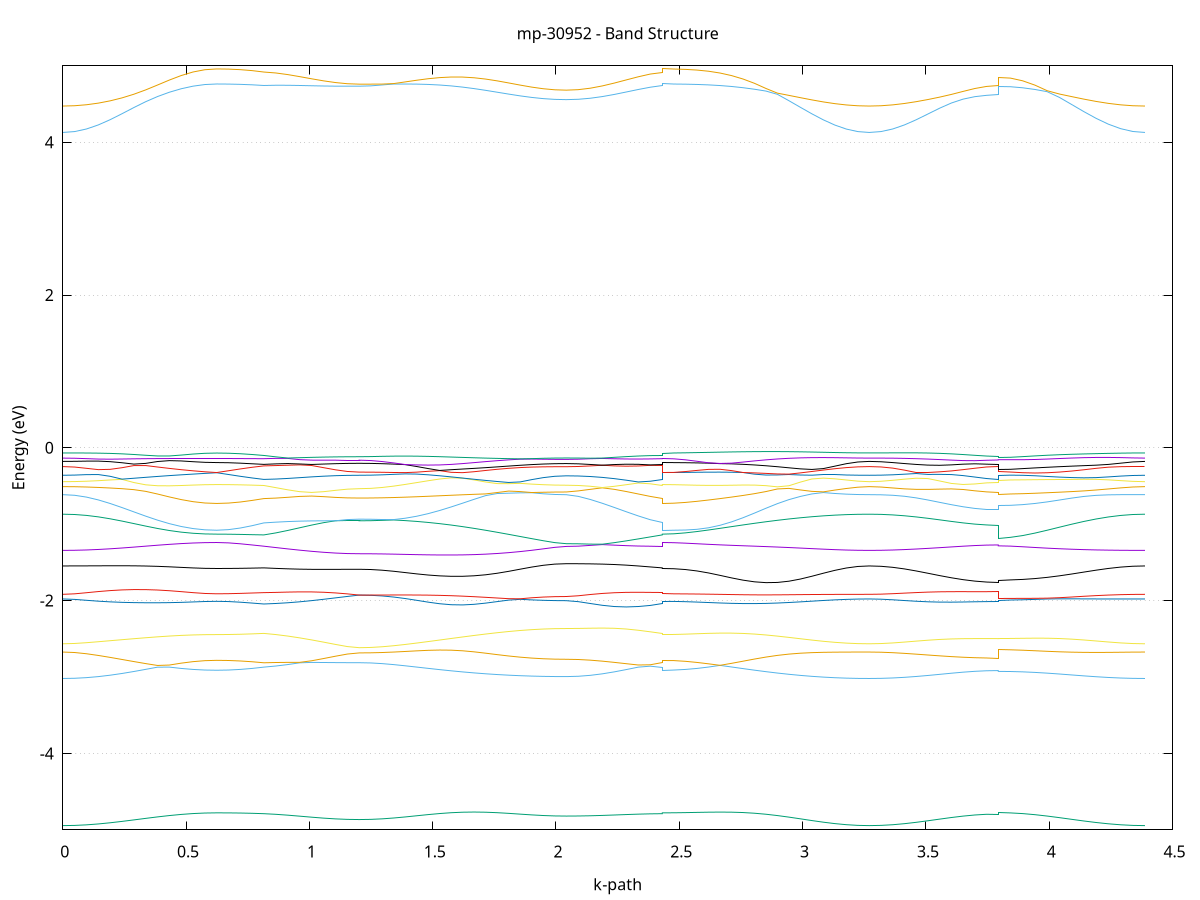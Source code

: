 set title 'mp-30952 - Band Structure'
set xlabel 'k-path'
set ylabel 'Energy (eV)'
set grid y
set yrange [-5:5]
set terminal png size 800,600
set output 'mp-30952_bands_gnuplot.png'
plot '-' using 1:2 with lines notitle, '-' using 1:2 with lines notitle, '-' using 1:2 with lines notitle, '-' using 1:2 with lines notitle, '-' using 1:2 with lines notitle, '-' using 1:2 with lines notitle, '-' using 1:2 with lines notitle, '-' using 1:2 with lines notitle, '-' using 1:2 with lines notitle, '-' using 1:2 with lines notitle, '-' using 1:2 with lines notitle, '-' using 1:2 with lines notitle, '-' using 1:2 with lines notitle, '-' using 1:2 with lines notitle, '-' using 1:2 with lines notitle, '-' using 1:2 with lines notitle, '-' using 1:2 with lines notitle, '-' using 1:2 with lines notitle, '-' using 1:2 with lines notitle, '-' using 1:2 with lines notitle, '-' using 1:2 with lines notitle, '-' using 1:2 with lines notitle, '-' using 1:2 with lines notitle, '-' using 1:2 with lines notitle, '-' using 1:2 with lines notitle, '-' using 1:2 with lines notitle, '-' using 1:2 with lines notitle, '-' using 1:2 with lines notitle, '-' using 1:2 with lines notitle, '-' using 1:2 with lines notitle, '-' using 1:2 with lines notitle, '-' using 1:2 with lines notitle, '-' using 1:2 with lines notitle, '-' using 1:2 with lines notitle, '-' using 1:2 with lines notitle, '-' using 1:2 with lines notitle, '-' using 1:2 with lines notitle, '-' using 1:2 with lines notitle, '-' using 1:2 with lines notitle, '-' using 1:2 with lines notitle, '-' using 1:2 with lines notitle, '-' using 1:2 with lines notitle, '-' using 1:2 with lines notitle, '-' using 1:2 with lines notitle, '-' using 1:2 with lines notitle, '-' using 1:2 with lines notitle, '-' using 1:2 with lines notitle, '-' using 1:2 with lines notitle, '-' using 1:2 with lines notitle, '-' using 1:2 with lines notitle, '-' using 1:2 with lines notitle, '-' using 1:2 with lines notitle, '-' using 1:2 with lines notitle, '-' using 1:2 with lines notitle, '-' using 1:2 with lines notitle, '-' using 1:2 with lines notitle, '-' using 1:2 with lines notitle, '-' using 1:2 with lines notitle, '-' using 1:2 with lines notitle, '-' using 1:2 with lines notitle, '-' using 1:2 with lines notitle, '-' using 1:2 with lines notitle, '-' using 1:2 with lines notitle, '-' using 1:2 with lines notitle
0.000000 -14.442566
0.048018 -14.442366
0.096036 -14.441866
0.144053 -14.441166
0.192071 -14.440266
0.240089 -14.439166
0.288107 -14.437866
0.336125 -14.436666
0.384142 -14.435466
0.432160 -14.434366
0.480178 -14.433466
0.528196 -14.432766
0.576213 -14.432366
0.624231 -14.432266
0.624231 -14.432266
0.671989 -14.432266
0.719748 -14.432466
0.767506 -14.432766
0.815264 -14.433266
0.815264 -14.433266
0.863660 -14.433466
0.912057 -14.433666
0.960453 -14.433966
1.008850 -14.434366
1.057246 -14.434666
1.105643 -14.434866
1.154039 -14.435066
1.202436 -14.435166
1.202436 -14.435166
1.248956 -14.434766
1.295476 -14.433866
1.341996 -14.432466
1.388517 -14.430666
1.435037 -14.428766
1.481557 -14.426866
1.528077 -14.425366
1.574597 -14.424466
1.621118 -14.424266
1.621118 -14.424266
1.667856 -14.424966
1.714594 -14.426466
1.761332 -14.428466
1.808071 -14.430766
1.854809 -14.433166
1.901547 -14.435266
1.948285 -14.436966
1.995024 -14.438066
2.041762 -14.438466
2.041762 -14.438466
2.090423 -14.438266
2.139085 -14.437866
2.187747 -14.437266
2.236408 -14.436466
2.285070 -14.435566
2.333732 -14.434666
2.382393 -14.433866
2.431055 -14.433266
2.431055 -14.432266
2.477938 -14.431966
2.524822 -14.431166
2.571705 -14.429866
2.618589 -14.428366
2.618589 -14.428366
2.665145 -14.426766
2.711702 -14.425366
2.758258 -14.424366
2.804815 -14.424066
2.851372 -14.424566
2.897928 -14.425966
2.944485 -14.428066
2.991041 -14.430666
3.037598 -14.433566
3.084155 -14.436366
3.130711 -14.438866
3.177268 -14.440866
3.223824 -14.442066
3.270381 -14.442566
3.270381 -14.442566
3.317927 -14.442166
3.365473 -14.441166
3.413018 -14.439566
3.460564 -14.437566
3.508110 -14.435166
3.555656 -14.432566
3.603202 -14.430066
3.650748 -14.427866
3.698293 -14.426066
3.745839 -14.424866
3.793385 -14.424466
3.793385 -14.424366
3.842976 -14.424666
3.892567 -14.425666
3.942158 -14.427166
3.991749 -14.429166
4.041340 -14.431366
4.090930 -14.433666
4.140521 -14.436066
4.190112 -14.438166
4.239703 -14.439966
4.289294 -14.441366
4.338885 -14.442266
4.388476 -14.442566
e
0.000000 -14.325466
0.048018 -14.325466
0.096036 -14.325366
0.144053 -14.325366
0.192071 -14.325266
0.240089 -14.325266
0.288107 -14.325166
0.336125 -14.325066
0.384142 -14.325066
0.432160 -14.324966
0.480178 -14.324866
0.528196 -14.324866
0.576213 -14.324866
0.624231 -14.324866
0.624231 -14.324866
0.671989 -14.324866
0.719748 -14.324866
0.767506 -14.324866
0.815264 -14.324866
0.815264 -14.324866
0.863660 -14.324866
0.912057 -14.324866
0.960453 -14.324866
1.008850 -14.324766
1.057246 -14.324766
1.105643 -14.324766
1.154039 -14.324766
1.202436 -14.324766
1.202436 -14.324766
1.248956 -14.325066
1.295476 -14.325766
1.341996 -14.326966
1.388517 -14.328466
1.435037 -14.330066
1.481557 -14.331766
1.528077 -14.333166
1.574597 -14.334166
1.621118 -14.334566
1.621118 -14.334566
1.667856 -14.334266
1.714594 -14.333466
1.761332 -14.332166
1.808071 -14.330566
1.854809 -14.328966
1.901547 -14.327566
1.948285 -14.326466
1.995024 -14.325766
2.041762 -14.325466
2.041762 -14.325466
2.090423 -14.325466
2.139085 -14.325466
2.187747 -14.325366
2.236408 -14.325266
2.285070 -14.325166
2.333732 -14.325066
2.382393 -14.324966
2.431055 -14.324866
2.431055 -14.324866
2.477938 -14.325066
2.524822 -14.325866
2.571705 -14.327166
2.618589 -14.328666
2.618589 -14.328666
2.665145 -14.330366
2.711702 -14.332066
2.758258 -14.333466
2.804815 -14.334466
2.851372 -14.334766
2.897928 -14.334366
2.944485 -14.333466
2.991041 -14.332166
3.037598 -14.330566
3.084155 -14.328966
3.130711 -14.327566
3.177268 -14.326366
3.223824 -14.325666
3.270381 -14.325466
3.270381 -14.325466
3.317927 -14.325566
3.365473 -14.326066
3.413018 -14.326866
3.460564 -14.327866
3.508110 -14.329066
3.555656 -14.330366
3.603202 -14.331666
3.650748 -14.332866
3.698293 -14.333866
3.745839 -14.334566
3.793385 -14.334766
3.793385 -14.334566
3.842976 -14.334366
3.892567 -14.333866
3.942158 -14.333066
3.991749 -14.331966
4.041340 -14.330866
4.090930 -14.329666
4.140521 -14.328566
4.190112 -14.327466
4.239703 -14.326666
4.289294 -14.325966
4.338885 -14.325566
4.388476 -14.325466
e
0.000000 -13.938766
0.048018 -13.938766
0.096036 -13.938766
0.144053 -13.938566
0.192071 -13.938466
0.240089 -13.938166
0.288107 -13.937766
0.336125 -13.937266
0.384142 -13.936766
0.432160 -13.936266
0.480178 -13.935866
0.528196 -13.935466
0.576213 -13.935266
0.624231 -13.935166
0.624231 -13.935166
0.671989 -13.934966
0.719748 -13.934366
0.767506 -13.933266
0.815264 -13.932066
0.815264 -13.932066
0.863660 -13.931666
0.912057 -13.931466
0.960453 -13.931366
1.008850 -13.931366
1.057246 -13.931366
1.105643 -13.931466
1.154039 -13.931566
1.202436 -13.931566
1.202436 -13.931566
1.248956 -13.931466
1.295476 -13.931066
1.341996 -13.930566
1.388517 -13.929866
1.435037 -13.928966
1.481557 -13.927966
1.528077 -13.926766
1.574597 -13.925666
1.621118 -13.924466
1.621118 -13.924466
1.667856 -13.923266
1.714594 -13.922166
1.761332 -13.921066
1.808071 -13.920166
1.854809 -13.919366
1.901547 -13.918766
1.948285 -13.918366
1.995024 -13.918866
2.041762 -13.919066
2.041762 -13.919066
2.090423 -13.920666
2.139085 -13.922666
2.187747 -13.924566
2.236408 -13.926266
2.285070 -13.927866
2.333732 -13.929366
2.382393 -13.930766
2.431055 -13.932066
2.431055 -13.935166
2.477938 -13.935066
2.524822 -13.934566
2.571705 -13.933866
2.618589 -13.932966
2.618589 -13.932966
2.665145 -13.931766
2.711702 -13.930366
2.758258 -13.928866
2.804815 -13.927266
2.851372 -13.925666
2.897928 -13.924066
2.944485 -13.926366
2.991041 -13.929466
3.037598 -13.932166
3.084155 -13.934466
3.130711 -13.936366
3.177268 -13.937666
3.223824 -13.938466
3.270381 -13.938766
3.270381 -13.938766
3.317927 -13.938566
3.365473 -13.938066
3.413018 -13.937166
3.460564 -13.935966
3.508110 -13.934566
3.555656 -13.933066
3.603202 -13.931566
3.650748 -13.930166
3.698293 -13.928966
3.745839 -13.928166
3.793385 -13.927966
3.793385 -13.921866
3.842976 -13.922066
3.892567 -13.922366
3.942158 -13.923066
3.991749 -13.924466
4.041340 -13.926366
4.090930 -13.928766
4.140521 -13.931366
4.190112 -13.933766
4.239703 -13.935866
4.289294 -13.937466
4.338885 -13.938466
4.388476 -13.938766
e
0.000000 -13.916566
0.048018 -13.916366
0.096036 -13.915466
0.144053 -13.914266
0.192071 -13.912566
0.240089 -13.910766
0.288107 -13.908766
0.336125 -13.906766
0.384142 -13.904866
0.432160 -13.903166
0.480178 -13.901766
0.528196 -13.900666
0.576213 -13.899966
0.624231 -13.899766
0.624231 -13.899766
0.671989 -13.899866
0.719748 -13.899966
0.767506 -13.900166
0.815264 -13.900666
0.815264 -13.900666
0.863660 -13.900266
0.912057 -13.899966
0.960453 -13.899866
1.008850 -13.899766
1.057246 -13.899666
1.105643 -13.899566
1.154039 -13.899566
1.202436 -13.899566
1.202436 -13.899566
1.248956 -13.899666
1.295476 -13.899966
1.341996 -13.900466
1.388517 -13.901166
1.435037 -13.902166
1.481557 -13.903366
1.528077 -13.904766
1.574597 -13.906366
1.621118 -13.908066
1.621118 -13.908066
1.667856 -13.909866
1.714594 -13.911666
1.761332 -13.913366
1.808071 -13.914966
1.854809 -13.916366
1.901547 -13.917466
1.948285 -13.918266
1.995024 -13.917966
2.041762 -13.917866
2.041762 -13.917866
2.090423 -13.916066
2.139085 -13.913666
2.187747 -13.911166
2.236408 -13.908566
2.285070 -13.906166
2.333732 -13.903966
2.382393 -13.902066
2.431055 -13.900666
2.431055 -13.899766
2.477938 -13.900066
2.524822 -13.900966
2.571705 -13.902466
2.618589 -13.904566
2.618589 -13.904566
2.665145 -13.906966
2.711702 -13.909866
2.758258 -13.912966
2.804815 -13.916366
2.851372 -13.919766
2.897928 -13.923166
2.944485 -13.922566
2.991041 -13.921066
3.037598 -13.919766
3.084155 -13.918666
3.130711 -13.917766
3.177268 -13.917166
3.223824 -13.916766
3.270381 -13.916566
3.270381 -13.916566
3.317927 -13.916566
3.365473 -13.916566
3.413018 -13.916566
3.460564 -13.916566
3.508110 -13.916566
3.555656 -13.916666
3.603202 -13.916766
3.650748 -13.916866
3.698293 -13.917066
3.745839 -13.917266
3.793385 -13.917266
3.793385 -13.911066
3.842976 -13.911366
3.892567 -13.912366
3.942158 -13.913666
3.991749 -13.914866
4.041340 -13.915766
4.090930 -13.916266
4.140521 -13.916566
4.190112 -13.916666
4.239703 -13.916666
4.289294 -13.916666
4.338885 -13.916566
4.388476 -13.916566
e
0.000000 -13.852966
0.048018 -13.853166
0.096036 -13.853566
0.144053 -13.854066
0.192071 -13.854566
0.240089 -13.854866
0.288107 -13.855066
0.336125 -13.855066
0.384142 -13.854866
0.432160 -13.854366
0.480178 -13.853766
0.528196 -13.853166
0.576213 -13.852666
0.624231 -13.852366
0.624231 -13.852366
0.671989 -13.852666
0.719748 -13.853466
0.767506 -13.854466
0.815264 -13.855566
0.815264 -13.855566
0.863660 -13.855566
0.912057 -13.855566
0.960453 -13.855666
1.008850 -13.855966
1.057246 -13.856366
1.105643 -13.856766
1.154039 -13.857066
1.202436 -13.857166
1.202436 -13.857166
1.248956 -13.857166
1.295476 -13.857366
1.341996 -13.857666
1.388517 -13.857966
1.435037 -13.858466
1.481557 -13.858966
1.528077 -13.859566
1.574597 -13.860166
1.621118 -13.860866
1.621118 -13.860866
1.667856 -13.861466
1.714594 -13.862066
1.761332 -13.862666
1.808071 -13.863166
1.854809 -13.863666
1.901547 -13.863966
1.948285 -13.864266
1.995024 -13.864366
2.041762 -13.864466
2.041762 -13.864466
2.090423 -13.864266
2.139085 -13.863666
2.187747 -13.862766
2.236408 -13.861566
2.285070 -13.860166
2.333732 -13.858666
2.382393 -13.857066
2.431055 -13.855566
2.431055 -13.852366
2.477938 -13.852366
2.524822 -13.852466
2.571705 -13.852466
2.618589 -13.852466
2.618589 -13.852466
2.665145 -13.852466
2.711702 -13.852566
2.758258 -13.852566
2.804815 -13.852566
2.851372 -13.852666
2.897928 -13.852666
2.944485 -13.852766
2.991041 -13.852766
3.037598 -13.852866
3.084155 -13.852866
3.130711 -13.852866
3.177268 -13.852966
3.223824 -13.852966
3.270381 -13.852966
3.270381 -13.852966
3.317927 -13.852966
3.365473 -13.853166
3.413018 -13.853366
3.460564 -13.853666
3.508110 -13.853966
3.555656 -13.854266
3.603202 -13.854566
3.650748 -13.854866
3.698293 -13.854966
3.745839 -13.855066
3.793385 -13.855166
3.793385 -13.857966
3.842976 -13.857766
3.892567 -13.857366
3.942158 -13.856866
3.991749 -13.856166
4.041340 -13.855466
4.090930 -13.854866
4.140521 -13.854366
4.190112 -13.853866
4.239703 -13.853466
4.289294 -13.853166
4.338885 -13.853066
4.388476 -13.852966
e
0.000000 -13.846566
0.048018 -13.846366
0.096036 -13.845966
0.144053 -13.845466
0.192071 -13.844966
0.240089 -13.844666
0.288107 -13.844566
0.336125 -13.844666
0.384142 -13.844966
0.432160 -13.845566
0.480178 -13.846166
0.528196 -13.846966
0.576213 -13.847566
0.624231 -13.847766
0.624231 -13.847766
0.671989 -13.847766
0.719748 -13.847666
0.767506 -13.847766
0.815264 -13.847966
0.815264 -13.847966
0.863660 -13.848766
0.912057 -13.849466
0.960453 -13.849966
1.008850 -13.850266
1.057246 -13.850266
1.105643 -13.850266
1.154039 -13.850166
1.202436 -13.850166
1.202436 -13.850166
1.248956 -13.850166
1.295476 -13.850166
1.341996 -13.850066
1.388517 -13.849966
1.435037 -13.849866
1.481557 -13.849566
1.528077 -13.849166
1.574597 -13.848666
1.621118 -13.848066
1.621118 -13.848066
1.667856 -13.847366
1.714594 -13.846666
1.761332 -13.845966
1.808071 -13.845266
1.854809 -13.844566
1.901547 -13.844066
1.948285 -13.843666
1.995024 -13.843366
2.041762 -13.843266
2.041762 -13.843266
2.090423 -13.843366
2.139085 -13.843766
2.187747 -13.844266
2.236408 -13.844966
2.285070 -13.845766
2.333732 -13.846566
2.382393 -13.847266
2.431055 -13.847966
2.431055 -13.847766
2.477938 -13.847766
2.524822 -13.847766
2.571705 -13.847666
2.618589 -13.847666
2.618589 -13.847666
2.665145 -13.847566
2.711702 -13.847466
2.758258 -13.847366
2.804815 -13.847266
2.851372 -13.847166
2.897928 -13.847066
2.944485 -13.846966
2.991041 -13.846866
3.037598 -13.846766
3.084155 -13.846666
3.130711 -13.846566
3.177268 -13.846566
3.223824 -13.846566
3.270381 -13.846566
3.270381 -13.846566
3.317927 -13.846466
3.365473 -13.846366
3.413018 -13.846066
3.460564 -13.845866
3.508110 -13.845566
3.555656 -13.845266
3.603202 -13.845066
3.650748 -13.844866
3.698293 -13.844666
3.745839 -13.844566
3.793385 -13.844566
3.793385 -13.850866
3.842976 -13.850866
3.892567 -13.850566
3.942158 -13.850166
3.991749 -13.849666
4.041340 -13.849066
4.090930 -13.848466
4.140521 -13.847966
4.190112 -13.847466
4.239703 -13.847066
4.289294 -13.846766
4.338885 -13.846566
4.388476 -13.846566
e
0.000000 -13.377166
0.048018 -13.377166
0.096036 -13.377166
0.144053 -13.377166
0.192071 -13.377066
0.240089 -13.376966
0.288107 -13.376866
0.336125 -13.376766
0.384142 -13.376666
0.432160 -13.376666
0.480178 -13.376566
0.528196 -13.376466
0.576213 -13.376466
0.624231 -13.376466
0.624231 -13.376466
0.671989 -13.376466
0.719748 -13.376466
0.767506 -13.376466
0.815264 -13.376566
0.815264 -13.376566
0.863660 -13.376566
0.912057 -13.376466
0.960453 -13.376466
1.008850 -13.376466
1.057246 -13.376466
1.105643 -13.376466
1.154039 -13.376466
1.202436 -13.376466
1.202436 -13.376466
1.248956 -13.376466
1.295476 -13.376466
1.341996 -13.376466
1.388517 -13.376566
1.435037 -13.376566
1.481557 -13.376666
1.528077 -13.376666
1.574597 -13.376766
1.621118 -13.376866
1.621118 -13.376866
1.667856 -13.376866
1.714594 -13.376966
1.761332 -13.377066
1.808071 -13.377066
1.854809 -13.377166
1.901547 -13.377166
1.948285 -13.377166
1.995024 -13.377266
2.041762 -13.377266
2.041762 -13.377266
2.090423 -13.377166
2.139085 -13.377166
2.187747 -13.377066
2.236408 -13.376966
2.285070 -13.376866
2.333732 -13.376766
2.382393 -13.376666
2.431055 -13.376566
2.431055 -13.376466
2.477938 -13.376466
2.524822 -13.376466
2.571705 -13.376466
2.618589 -13.376566
2.618589 -13.376566
2.665145 -13.376566
2.711702 -13.376666
2.758258 -13.376666
2.804815 -13.376766
2.851372 -13.376866
2.897928 -13.376866
2.944485 -13.376966
2.991041 -13.377066
3.037598 -13.377066
3.084155 -13.377166
3.130711 -13.377166
3.177268 -13.377166
3.223824 -13.377166
3.270381 -13.377166
3.270381 -13.377166
3.317927 -13.377166
3.365473 -13.377166
3.413018 -13.377166
3.460564 -13.377066
3.508110 -13.377066
3.555656 -13.376966
3.603202 -13.376966
3.650748 -13.376866
3.698293 -13.376866
3.745839 -13.376866
3.793385 -13.376866
3.793385 -13.376866
3.842976 -13.376866
3.892567 -13.376866
3.942158 -13.376866
3.991749 -13.376966
4.041340 -13.376966
4.090930 -13.377066
4.140521 -13.377066
4.190112 -13.377166
4.239703 -13.377166
4.289294 -13.377166
4.338885 -13.377166
4.388476 -13.377166
e
0.000000 -13.309566
0.048018 -13.309466
0.096036 -13.309266
0.144053 -13.308966
0.192071 -13.308466
0.240089 -13.307866
0.288107 -13.307166
0.336125 -13.306566
0.384142 -13.305866
0.432160 -13.305166
0.480178 -13.304566
0.528196 -13.304166
0.576213 -13.303866
0.624231 -13.303766
0.624231 -13.303766
0.671989 -13.303866
0.719748 -13.303966
0.767506 -13.304166
0.815264 -13.304366
0.815264 -13.304366
0.863660 -13.304466
0.912057 -13.304566
0.960453 -13.304666
1.008850 -13.304866
1.057246 -13.304966
1.105643 -13.305166
1.154039 -13.305266
1.202436 -13.305266
1.202436 -13.305266
1.248956 -13.305266
1.295476 -13.305266
1.341996 -13.305266
1.388517 -13.305266
1.435037 -13.305266
1.481557 -13.305366
1.528077 -13.305366
1.574597 -13.305566
1.621118 -13.305666
1.621118 -13.305666
1.667856 -13.305866
1.714594 -13.306166
1.761332 -13.306366
1.808071 -13.306666
1.854809 -13.306866
1.901547 -13.307066
1.948285 -13.307266
1.995024 -13.307366
2.041762 -13.307366
2.041762 -13.307366
2.090423 -13.307266
2.139085 -13.307066
2.187747 -13.306766
2.236408 -13.306266
2.285070 -13.305766
2.333732 -13.305266
2.382393 -13.304766
2.431055 -13.304366
2.431055 -13.303766
2.477938 -13.303866
2.524822 -13.303966
2.571705 -13.304066
2.618589 -13.304266
2.618589 -13.304266
2.665145 -13.304566
2.711702 -13.304866
2.758258 -13.305266
2.804815 -13.305766
2.851372 -13.306266
2.897928 -13.306766
2.944485 -13.307266
2.991041 -13.307866
3.037598 -13.308266
3.084155 -13.308766
3.130711 -13.309066
3.177268 -13.309366
3.223824 -13.309566
3.270381 -13.309566
3.270381 -13.309566
3.317927 -13.309566
3.365473 -13.309366
3.413018 -13.309066
3.460564 -13.308666
3.508110 -13.308166
3.555656 -13.307666
3.603202 -13.307266
3.650748 -13.306766
3.698293 -13.306466
3.745839 -13.306266
3.793385 -13.306166
3.793385 -13.305766
3.842976 -13.305766
3.892567 -13.305966
3.942158 -13.306366
3.991749 -13.306766
4.041340 -13.307266
4.090930 -13.307766
4.140521 -13.308266
4.190112 -13.308666
4.239703 -13.309066
4.289294 -13.309366
4.338885 -13.309566
4.388476 -13.309566
e
0.000000 -13.271766
0.048018 -13.271766
0.096036 -13.271766
0.144053 -13.271766
0.192071 -13.271666
0.240089 -13.271666
0.288107 -13.271566
0.336125 -13.271566
0.384142 -13.271466
0.432160 -13.271466
0.480178 -13.271366
0.528196 -13.271366
0.576213 -13.271366
0.624231 -13.271366
0.624231 -13.271366
0.671989 -13.271366
0.719748 -13.271366
0.767506 -13.271366
0.815264 -13.271366
0.815264 -13.271366
0.863660 -13.271366
0.912057 -13.271366
0.960453 -13.271466
1.008850 -13.271466
1.057246 -13.271466
1.105643 -13.271466
1.154039 -13.271466
1.202436 -13.271466
1.202436 -13.271466
1.248956 -13.271466
1.295476 -13.271466
1.341996 -13.271466
1.388517 -13.271466
1.435037 -13.271566
1.481557 -13.271566
1.528077 -13.271566
1.574597 -13.271566
1.621118 -13.271566
1.621118 -13.271566
1.667856 -13.271566
1.714594 -13.271566
1.761332 -13.271666
1.808071 -13.271666
1.854809 -13.271666
1.901547 -13.271666
1.948285 -13.271666
1.995024 -13.271666
2.041762 -13.271666
2.041762 -13.271666
2.090423 -13.271666
2.139085 -13.271666
2.187747 -13.271566
2.236408 -13.271566
2.285070 -13.271466
2.333732 -13.271466
2.382393 -13.271466
2.431055 -13.271366
2.431055 -13.271366
2.477938 -13.271366
2.524822 -13.271366
2.571705 -13.271366
2.618589 -13.271366
2.618589 -13.271366
2.665145 -13.271366
2.711702 -13.271466
2.758258 -13.271466
2.804815 -13.271566
2.851372 -13.271566
2.897928 -13.271566
2.944485 -13.271666
2.991041 -13.271666
3.037598 -13.271666
3.084155 -13.271766
3.130711 -13.271766
3.177268 -13.271766
3.223824 -13.271766
3.270381 -13.271766
3.270381 -13.271766
3.317927 -13.271766
3.365473 -13.271766
3.413018 -13.271766
3.460564 -13.271666
3.508110 -13.271666
3.555656 -13.271666
3.603202 -13.271666
3.650748 -13.271566
3.698293 -13.271566
3.745839 -13.271566
3.793385 -13.271566
3.793385 -13.271566
3.842976 -13.271566
3.892567 -13.271566
3.942158 -13.271566
3.991749 -13.271566
4.041340 -13.271666
4.090930 -13.271666
4.140521 -13.271666
4.190112 -13.271766
4.239703 -13.271766
4.289294 -13.271766
4.338885 -13.271766
4.388476 -13.271766
e
0.000000 -13.268466
0.048018 -13.268466
0.096036 -13.268466
0.144053 -13.268566
0.192071 -13.268666
0.240089 -13.268766
0.288107 -13.268866
0.336125 -13.268966
0.384142 -13.269066
0.432160 -13.269166
0.480178 -13.269266
0.528196 -13.269366
0.576213 -13.269366
0.624231 -13.269466
0.624231 -13.269466
0.671989 -13.269466
0.719748 -13.269366
0.767506 -13.269366
0.815264 -13.269266
0.815264 -13.269266
0.863660 -13.269266
0.912057 -13.269266
0.960453 -13.269266
1.008850 -13.269266
1.057246 -13.269266
1.105643 -13.269166
1.154039 -13.269166
1.202436 -13.269166
1.202436 -13.269166
1.248956 -13.269166
1.295476 -13.269166
1.341996 -13.269166
1.388517 -13.269066
1.435037 -13.269066
1.481557 -13.268966
1.528077 -13.268966
1.574597 -13.268866
1.621118 -13.268866
1.621118 -13.268866
1.667856 -13.268766
1.714594 -13.268766
1.761332 -13.268666
1.808071 -13.268666
1.854809 -13.268666
1.901547 -13.268566
1.948285 -13.268566
1.995024 -13.268566
2.041762 -13.268566
2.041762 -13.268566
2.090423 -13.268566
2.139085 -13.268666
2.187747 -13.268766
2.236408 -13.268866
2.285070 -13.268966
2.333732 -13.269066
2.382393 -13.269166
2.431055 -13.269266
2.431055 -13.269466
2.477938 -13.269466
2.524822 -13.269366
2.571705 -13.269366
2.618589 -13.269266
2.618589 -13.269266
2.665145 -13.269266
2.711702 -13.269166
2.758258 -13.269066
2.804815 -13.268966
2.851372 -13.268966
2.897928 -13.268866
2.944485 -13.268766
2.991041 -13.268666
3.037598 -13.268666
3.084155 -13.268566
3.130711 -13.268566
3.177268 -13.268466
3.223824 -13.268466
3.270381 -13.268466
3.270381 -13.268466
3.317927 -13.268466
3.365473 -13.268466
3.413018 -13.268566
3.460564 -13.268566
3.508110 -13.268666
3.555656 -13.268666
3.603202 -13.268766
3.650748 -13.268866
3.698293 -13.268866
3.745839 -13.268866
3.793385 -13.268966
3.793385 -13.268866
3.842976 -13.268866
3.892567 -13.268866
3.942158 -13.268866
3.991749 -13.268766
4.041340 -13.268766
4.090930 -13.268666
4.140521 -13.268666
4.190112 -13.268566
4.239703 -13.268566
4.289294 -13.268466
4.338885 -13.268466
4.388476 -13.268466
e
0.000000 -13.265366
0.048018 -13.265366
0.096036 -13.265466
0.144053 -13.265466
0.192071 -13.265466
0.240089 -13.265566
0.288107 -13.265566
0.336125 -13.265666
0.384142 -13.265666
0.432160 -13.265766
0.480178 -13.265766
0.528196 -13.265766
0.576213 -13.265866
0.624231 -13.265866
0.624231 -13.265866
0.671989 -13.265866
0.719748 -13.265866
0.767506 -13.265766
0.815264 -13.265766
0.815264 -13.265766
0.863660 -13.265766
0.912057 -13.265766
0.960453 -13.265766
1.008850 -13.265766
1.057246 -13.265766
1.105643 -13.265766
1.154039 -13.265766
1.202436 -13.265766
1.202436 -13.265766
1.248956 -13.265766
1.295476 -13.265766
1.341996 -13.265766
1.388517 -13.265766
1.435037 -13.265666
1.481557 -13.265666
1.528077 -13.265666
1.574597 -13.265666
1.621118 -13.265566
1.621118 -13.265566
1.667856 -13.265566
1.714594 -13.265566
1.761332 -13.265566
1.808071 -13.265566
1.854809 -13.265566
1.901547 -13.265466
1.948285 -13.265466
1.995024 -13.265466
2.041762 -13.265466
2.041762 -13.265466
2.090423 -13.265466
2.139085 -13.265566
2.187747 -13.265566
2.236408 -13.265566
2.285070 -13.265666
2.333732 -13.265666
2.382393 -13.265766
2.431055 -13.265766
2.431055 -13.265866
2.477938 -13.265866
2.524822 -13.265866
2.571705 -13.265766
2.618589 -13.265766
2.618589 -13.265766
2.665145 -13.265766
2.711702 -13.265766
2.758258 -13.265666
2.804815 -13.265666
2.851372 -13.265666
2.897928 -13.265566
2.944485 -13.265566
2.991041 -13.265466
3.037598 -13.265466
3.084155 -13.265466
3.130711 -13.265466
3.177268 -13.265466
3.223824 -13.265366
3.270381 -13.265366
3.270381 -13.265366
3.317927 -13.265366
3.365473 -13.265466
3.413018 -13.265466
3.460564 -13.265466
3.508110 -13.265466
3.555656 -13.265566
3.603202 -13.265566
3.650748 -13.265566
3.698293 -13.265566
3.745839 -13.265566
3.793385 -13.265666
3.793385 -13.265566
3.842976 -13.265566
3.892567 -13.265566
3.942158 -13.265566
3.991749 -13.265566
4.041340 -13.265566
4.090930 -13.265466
4.140521 -13.265466
4.190112 -13.265466
4.239703 -13.265466
4.289294 -13.265466
4.338885 -13.265366
4.388476 -13.265366
e
0.000000 -12.707366
0.048018 -12.707466
0.096036 -12.707666
0.144053 -12.707966
0.192071 -12.708366
0.240089 -12.708766
0.288107 -12.709266
0.336125 -12.709866
0.384142 -12.710366
0.432160 -12.710866
0.480178 -12.711266
0.528196 -12.711566
0.576213 -12.711766
0.624231 -12.711766
0.624231 -12.711766
0.671989 -12.711766
0.719748 -12.711666
0.767506 -12.711466
0.815264 -12.711266
0.815264 -12.711266
0.863660 -12.711266
0.912057 -12.711266
0.960453 -12.711266
1.008850 -12.711166
1.057246 -12.711166
1.105643 -12.711066
1.154039 -12.711066
1.202436 -12.711066
1.202436 -12.711066
1.248956 -12.711466
1.295476 -12.712466
1.341996 -12.713966
1.388517 -12.715766
1.435037 -12.717666
1.481557 -12.719366
1.528077 -12.720766
1.574597 -12.721466
1.621118 -12.721566
1.621118 -12.721566
1.667856 -12.720866
1.714594 -12.719566
1.761332 -12.717666
1.808071 -12.715566
1.854809 -12.713266
1.901547 -12.711166
1.948285 -12.709466
1.995024 -12.708466
2.041762 -12.708066
2.041762 -12.708066
2.090423 -12.708166
2.139085 -12.708366
2.187747 -12.708766
2.236408 -12.709266
2.285070 -12.709766
2.333732 -12.710366
2.382393 -12.710866
2.431055 -12.711266
2.431055 -12.711766
2.477938 -12.712166
2.524822 -12.713166
2.571705 -12.714666
2.618589 -12.716466
2.618589 -12.716466
2.665145 -12.718366
2.711702 -12.719966
2.758258 -12.721066
2.804815 -12.721566
2.851372 -12.721466
2.897928 -12.720566
2.944485 -12.719066
2.991041 -12.717066
3.037598 -12.714866
3.084155 -12.712566
3.130711 -12.710466
3.177268 -12.708766
3.223824 -12.707766
3.270381 -12.707366
3.270381 -12.707366
3.317927 -12.707666
3.365473 -12.708466
3.413018 -12.709766
3.460564 -12.711566
3.508110 -12.713666
3.555656 -12.715966
3.603202 -12.718366
3.650748 -12.720566
3.698293 -12.722366
3.745839 -12.723466
3.793385 -12.723866
3.793385 -12.722066
3.842976 -12.721866
3.892567 -12.721066
3.942158 -12.719766
3.991749 -12.718166
4.041340 -12.716266
4.090930 -12.714366
4.140521 -12.712466
4.190112 -12.710766
4.239703 -12.709366
4.289294 -12.708266
4.338885 -12.707566
4.388476 -12.707366
e
0.000000 -12.446066
0.048018 -12.447766
0.096036 -12.452566
0.144053 -12.459866
0.192071 -12.468666
0.240089 -12.478366
0.288107 -12.487966
0.336125 -12.497066
0.384142 -12.505166
0.432160 -12.512066
0.480178 -12.517466
0.528196 -12.521366
0.576213 -12.523666
0.624231 -12.524466
0.624231 -12.524466
0.671989 -12.523766
0.719748 -12.521566
0.767506 -12.518166
0.815264 -12.513566
0.815264 -12.513566
0.863660 -12.514466
0.912057 -12.515366
0.960453 -12.516166
1.008850 -12.517066
1.057246 -12.517766
1.105643 -12.518366
1.154039 -12.518766
1.202436 -12.518866
1.202436 -12.518866
1.248956 -12.518366
1.295476 -12.516766
1.341996 -12.514266
1.388517 -12.510766
1.435037 -12.506466
1.481557 -12.501466
1.528077 -12.495966
1.574597 -12.490066
1.621118 -12.483966
1.621118 -12.483966
1.667856 -12.477866
1.714594 -12.471866
1.761332 -12.466366
1.808071 -12.461266
1.854809 -12.456966
1.901547 -12.453466
1.948285 -12.450866
1.995024 -12.449266
2.041762 -12.448766
2.041762 -12.448766
2.090423 -12.450666
2.139085 -12.456066
2.187747 -12.464166
2.236408 -12.474066
2.285070 -12.484866
2.333732 -12.495666
2.382393 -12.505366
2.431055 -12.513566
2.431055 -12.524466
2.477938 -12.523866
2.524822 -12.522166
2.571705 -12.519366
2.618589 -12.515466
2.618589 -12.515466
2.665145 -12.510766
2.711702 -12.505266
2.758258 -12.499166
2.804815 -12.492666
2.851372 -12.485866
2.897928 -12.479066
2.944485 -12.472466
2.991041 -12.466166
3.037598 -12.460466
3.084155 -12.455466
3.130711 -12.451466
3.177268 -12.448466
3.223824 -12.446666
3.270381 -12.446066
3.270381 -12.446066
3.317927 -12.447066
3.365473 -12.449966
3.413018 -12.454266
3.460564 -12.459566
3.508110 -12.465366
3.555656 -12.470966
3.603202 -12.476166
3.650748 -12.480366
3.698293 -12.483566
3.745839 -12.485466
3.793385 -12.486166
3.793385 -12.477166
3.842976 -12.476666
3.892567 -12.475366
3.942158 -12.473166
3.991749 -12.470266
4.041340 -12.466766
4.090930 -12.462866
4.140521 -12.458866
4.190112 -12.454866
4.239703 -12.451366
4.289294 -12.448466
4.338885 -12.446666
4.388476 -12.446066
e
0.000000 -12.305866
0.048018 -12.305166
0.096036 -12.303366
0.144053 -12.300766
0.192071 -12.297966
0.240089 -12.295266
0.288107 -12.292966
0.336125 -12.291166
0.384142 -12.289866
0.432160 -12.288966
0.480178 -12.288366
0.528196 -12.288066
0.576213 -12.287966
0.624231 -12.287966
0.624231 -12.287966
0.671989 -12.287766
0.719748 -12.287166
0.767506 -12.286166
0.815264 -12.284966
0.815264 -12.284966
0.863660 -12.282466
0.912057 -12.279766
0.960453 -12.276866
1.008850 -12.273966
1.057246 -12.271366
1.105643 -12.269166
1.154039 -12.267766
1.202436 -12.267266
1.202436 -12.267266
1.248956 -12.267366
1.295476 -12.267666
1.341996 -12.268266
1.388517 -12.269166
1.435037 -12.270466
1.481557 -12.272066
1.528077 -12.274166
1.574597 -12.276566
1.621118 -12.279166
1.621118 -12.279166
1.667856 -12.282066
1.714594 -12.285066
1.761332 -12.288066
1.808071 -12.290866
1.854809 -12.293266
1.901547 -12.295366
1.948285 -12.296866
1.995024 -12.297866
2.041762 -12.298166
2.041762 -12.298166
2.090423 -12.297566
2.139085 -12.295866
2.187747 -12.293566
2.236408 -12.291166
2.285070 -12.288966
2.333732 -12.287166
2.382393 -12.285866
2.431055 -12.284966
2.431055 -12.287966
2.477938 -12.287966
2.524822 -12.287966
2.571705 -12.287966
2.618589 -12.288166
2.618589 -12.288166
2.665145 -12.288566
2.711702 -12.289266
2.758258 -12.290166
2.804815 -12.291466
2.851372 -12.292966
2.897928 -12.294766
2.944485 -12.296666
2.991041 -12.298666
3.037598 -12.300566
3.084155 -12.302366
3.130711 -12.303766
3.177268 -12.304866
3.223824 -12.305566
3.270381 -12.305866
3.270381 -12.305866
3.317927 -12.305466
3.365473 -12.304366
3.413018 -12.302766
3.460564 -12.300866
3.508110 -12.299066
3.555656 -12.297366
3.603202 -12.295866
3.650748 -12.294766
3.698293 -12.293966
3.745839 -12.293466
3.793385 -12.293266
3.793385 -12.282966
3.842976 -12.283266
3.892567 -12.284266
3.942158 -12.285766
3.991749 -12.287866
4.041340 -12.290366
4.090930 -12.293166
4.140521 -12.296166
4.190112 -12.299166
4.239703 -12.301766
4.289294 -12.303966
4.338885 -12.305366
4.388476 -12.305866
e
0.000000 -12.199666
0.048018 -12.200166
0.096036 -12.201566
0.144053 -12.203266
0.192071 -12.204866
0.240089 -12.206166
0.288107 -12.206866
0.336125 -12.206966
0.384142 -12.206266
0.432160 -12.204866
0.480178 -12.202866
0.528196 -12.200366
0.576213 -12.197666
0.624231 -12.196166
0.624231 -12.196166
0.671989 -12.197566
0.719748 -12.200866
0.767506 -12.204966
0.815264 -12.209266
0.815264 -12.209266
0.863660 -12.207566
0.912057 -12.205466
0.960453 -12.203766
1.008850 -12.203366
1.057246 -12.204466
1.105643 -12.205966
1.154039 -12.207066
1.202436 -12.207566
1.202436 -12.207566
1.248956 -12.207866
1.295476 -12.208766
1.341996 -12.210366
1.388517 -12.212466
1.435037 -12.214966
1.481557 -12.217866
1.528077 -12.221066
1.574597 -12.224466
1.621118 -12.227966
1.621118 -12.227966
1.667856 -12.231366
1.714594 -12.234666
1.761332 -12.237666
1.808071 -12.240366
1.854809 -12.242566
1.901547 -12.244366
1.948285 -12.245766
1.995024 -12.246566
2.041762 -12.246766
2.041762 -12.246766
2.090423 -12.246066
2.139085 -12.243766
2.187747 -12.240166
2.236408 -12.235366
2.285070 -12.229566
2.333732 -12.223066
2.382393 -12.216166
2.431055 -12.209266
2.431055 -12.196166
2.477938 -12.196166
2.524822 -12.196266
2.571705 -12.196366
2.618589 -12.196566
2.618589 -12.196566
2.665145 -12.196766
2.711702 -12.197066
2.758258 -12.197266
2.804815 -12.197566
2.851372 -12.197866
2.897928 -12.198166
2.944485 -12.198466
2.991041 -12.198766
3.037598 -12.198966
3.084155 -12.199266
3.130711 -12.199366
3.177268 -12.199566
3.223824 -12.199566
3.270381 -12.199666
3.270381 -12.199666
3.317927 -12.199766
3.365473 -12.200266
3.413018 -12.201066
3.460564 -12.201966
3.508110 -12.202966
3.555656 -12.203966
3.603202 -12.204766
3.650748 -12.205566
3.698293 -12.206166
3.745839 -12.206466
3.793385 -12.206566
3.793385 -12.216166
3.842976 -12.216066
3.892567 -12.215766
3.942158 -12.214966
3.991749 -12.213866
4.041340 -12.212266
4.090930 -12.210166
4.140521 -12.207866
4.190112 -12.205466
4.239703 -12.203266
4.289294 -12.201366
4.338885 -12.200066
4.388476 -12.199666
e
0.000000 -12.176066
0.048018 -12.175466
0.096036 -12.173966
0.144053 -12.172166
0.192071 -12.170666
0.240089 -12.169766
0.288107 -12.169666
0.336125 -12.170666
0.384142 -12.172566
0.432160 -12.175366
0.480178 -12.178766
0.528196 -12.182566
0.576213 -12.185966
0.624231 -12.187766
0.624231 -12.187766
0.671989 -12.187066
0.719748 -12.185966
0.767506 -12.185166
0.815264 -12.185066
0.815264 -12.185066
0.863660 -12.187766
0.912057 -12.190366
0.960453 -12.192266
1.008850 -12.192666
1.057246 -12.191566
1.105643 -12.189966
1.154039 -12.188766
1.202436 -12.188366
1.202436 -12.188366
1.248956 -12.188166
1.295476 -12.187866
1.341996 -12.187166
1.388517 -12.186366
1.435037 -12.185166
1.481557 -12.183966
1.528077 -12.182466
1.574597 -12.180966
1.621118 -12.179366
1.621118 -12.179366
1.667856 -12.177766
1.714594 -12.176266
1.761332 -12.174966
1.808071 -12.173766
1.854809 -12.172766
1.901547 -12.171966
1.948285 -12.171466
1.995024 -12.171166
2.041762 -12.171066
2.041762 -12.171066
2.090423 -12.171266
2.139085 -12.172166
2.187747 -12.173466
2.236408 -12.175266
2.285070 -12.177366
2.333732 -12.179766
2.382393 -12.182366
2.431055 -12.185066
2.431055 -12.187766
2.477938 -12.187666
2.524822 -12.187366
2.571705 -12.186866
2.618589 -12.186266
2.618589 -12.186266
2.665145 -12.185466
2.711702 -12.184666
2.758258 -12.183666
2.804815 -12.182666
2.851372 -12.181666
2.897928 -12.180666
2.944485 -12.179666
2.991041 -12.178766
3.037598 -12.177966
3.084155 -12.177266
3.130711 -12.176766
3.177268 -12.176366
3.223824 -12.176066
3.270381 -12.176066
3.270381 -12.176066
3.317927 -12.175866
3.365473 -12.175466
3.413018 -12.174766
3.460564 -12.173966
3.508110 -12.173166
3.555656 -12.172366
3.603202 -12.171566
3.650748 -12.170966
3.698293 -12.170466
3.745839 -12.170266
3.793385 -12.170166
3.793385 -12.193466
3.842976 -12.192966
3.892567 -12.191666
3.942158 -12.189766
3.991749 -12.187366
4.041340 -12.184866
4.090930 -12.182566
4.140521 -12.180366
4.190112 -12.178666
4.239703 -12.177466
4.289294 -12.176566
4.338885 -12.176166
4.388476 -12.176066
e
0.000000 -5.192566
0.048018 -5.190766
0.096036 -5.185266
0.144053 -5.176066
0.192071 -5.163466
0.240089 -5.147866
0.288107 -5.129866
0.336125 -5.110266
0.384142 -5.090266
0.432160 -5.071266
0.480178 -5.054466
0.528196 -5.041366
0.576213 -5.032966
0.624231 -5.030066
0.624231 -5.030066
0.671989 -5.030766
0.719748 -5.032766
0.767506 -5.036366
0.815264 -5.041566
0.815264 -5.041566
0.863660 -5.039366
0.912057 -5.038666
0.960453 -5.039066
1.008850 -5.039966
1.057246 -5.041066
1.105643 -5.041866
1.154039 -5.042466
1.202436 -5.042666
1.202436 -5.042666
1.248956 -5.043366
1.295476 -5.045566
1.341996 -5.049066
1.388517 -5.053866
1.435037 -5.059866
1.481557 -5.066966
1.528077 -5.074866
1.574597 -5.083366
1.621118 -5.092266
1.621118 -5.092266
1.667856 -5.101366
1.714594 -5.110266
1.761332 -5.118766
1.808071 -5.126466
1.854809 -5.133266
1.901547 -5.138666
1.948285 -5.142766
1.995024 -5.145266
2.041762 -5.146066
2.041762 -5.146066
2.090423 -5.143366
2.139085 -5.135266
2.187747 -5.122666
2.236408 -5.106566
2.285070 -5.088666
2.333732 -5.070566
2.382393 -5.054266
2.431055 -5.041566
2.431055 -5.030066
2.477938 -5.031366
2.524822 -5.035166
2.571705 -5.041366
2.618589 -5.049866
2.618589 -5.049866
2.665145 -5.060166
2.711702 -5.071966
2.758258 -5.084966
2.804815 -5.098766
2.851372 -5.112966
2.897928 -5.127066
2.944485 -5.140566
2.991041 -5.153166
3.037598 -5.164566
3.084155 -5.174266
3.130711 -5.182166
3.177268 -5.187866
3.223824 -5.191466
3.270381 -5.192566
3.270381 -5.192566
3.317927 -5.191166
3.365473 -5.186966
3.413018 -5.180266
3.460564 -5.171466
3.508110 -5.161266
3.555656 -5.150466
3.603202 -5.139966
3.650748 -5.130566
3.698293 -5.123066
3.745839 -5.118366
3.793385 -5.116666
3.793385 -5.085966
3.842976 -5.087866
3.892567 -5.093666
3.942158 -5.102766
3.991749 -5.114366
4.041340 -5.127666
4.090930 -5.141666
4.140521 -5.155366
4.190112 -5.167766
4.239703 -5.178166
4.289294 -5.186066
4.338885 -5.190966
4.388476 -5.192566
e
0.000000 -4.945466
0.048018 -4.942866
0.096036 -4.935466
0.144053 -4.923666
0.192071 -4.908366
0.240089 -4.890366
0.288107 -4.870766
0.336125 -4.850766
0.384142 -4.831466
0.432160 -4.813866
0.480178 -4.799066
0.528196 -4.787766
0.576213 -4.780766
0.624231 -4.778366
0.624231 -4.778366
0.671989 -4.778966
0.719748 -4.780866
0.767506 -4.784266
0.815264 -4.789366
0.815264 -4.789366
0.863660 -4.797566
0.912057 -4.808766
0.960453 -4.821766
1.008850 -4.835066
1.057246 -4.847466
1.105643 -4.857366
1.154039 -4.863866
1.202436 -4.866166
1.202436 -4.866166
1.248956 -4.863766
1.295476 -4.856766
1.341996 -4.845766
1.388517 -4.831966
1.435037 -4.816566
1.481557 -4.801266
1.528077 -4.787566
1.574597 -4.776766
1.621118 -4.770066
1.621118 -4.770066
1.667856 -4.767866
1.714594 -4.770166
1.761332 -4.776266
1.808071 -4.785066
1.854809 -4.795266
1.901547 -4.805166
1.948285 -4.813366
1.995024 -4.818766
2.041762 -4.820666
2.041762 -4.820666
2.090423 -4.819566
2.139085 -4.816666
2.187747 -4.812066
2.236408 -4.806566
2.285070 -4.800666
2.333732 -4.795366
2.382393 -4.791366
2.431055 -4.789366
2.431055 -4.778366
2.477938 -4.777566
2.524822 -4.775366
2.571705 -4.772466
2.618589 -4.769766
2.618589 -4.769766
2.665145 -4.768466
2.711702 -4.769666
2.758258 -4.774366
2.804815 -4.783366
2.851372 -4.796666
2.897928 -4.813966
2.944485 -4.834366
2.991041 -4.856666
3.037598 -4.879366
3.084155 -4.900666
3.130711 -4.919166
3.177268 -4.933366
3.223824 -4.942366
3.270381 -4.945466
3.270381 -4.945466
3.317927 -4.942466
3.365473 -4.933866
3.413018 -4.920166
3.460564 -4.902466
3.508110 -4.882066
3.555656 -4.860566
3.603202 -4.839666
3.650748 -4.821066
3.698293 -4.806466
3.745839 -4.797166
3.793385 -4.793966
3.793385 -4.776166
3.842976 -4.779266
3.892567 -4.788166
3.942158 -4.802266
3.991749 -4.820366
4.041340 -4.841166
4.090930 -4.863166
4.140521 -4.884866
4.190112 -4.904766
4.239703 -4.921666
4.289294 -4.934566
4.338885 -4.942666
4.388476 -4.945466
e
0.000000 -3.019466
0.048018 -3.016666
0.096036 -3.008366
0.144053 -2.994866
0.192071 -2.976466
0.240089 -2.953966
0.288107 -2.928066
0.336125 -2.900066
0.384142 -2.871266
0.432160 -2.870466
0.480178 -2.887966
0.528196 -2.900966
0.576213 -2.908966
0.624231 -2.911666
0.624231 -2.911666
0.671989 -2.908866
0.719748 -2.900766
0.767506 -2.887866
0.815264 -2.870766
0.815264 -2.870766
0.863660 -2.856366
0.912057 -2.837366
0.960453 -2.814366
1.008850 -2.808966
1.057246 -2.810266
1.105643 -2.811566
1.154039 -2.812566
1.202436 -2.812866
1.202436 -2.812866
1.248956 -2.816066
1.295476 -2.824966
1.341996 -2.837866
1.388517 -2.853366
1.435037 -2.870066
1.481557 -2.886966
1.528077 -2.903466
1.574597 -2.918966
1.621118 -2.933366
1.621118 -2.933366
1.667856 -2.946366
1.714594 -2.957966
1.761332 -2.967866
1.808071 -2.976266
1.854809 -2.982966
1.901547 -2.988166
1.948285 -2.991866
1.995024 -2.994066
2.041762 -2.994766
2.041762 -2.994766
2.090423 -2.990566
2.139085 -2.978266
2.187747 -2.958666
2.236408 -2.932866
2.285070 -2.902766
2.333732 -2.870866
2.382393 -2.858366
2.431055 -2.870766
2.431055 -2.911666
2.477938 -2.908966
2.524822 -2.901066
2.571705 -2.887866
2.618589 -2.869666
2.618589 -2.869666
2.665145 -2.847666
2.711702 -2.868766
2.758258 -2.889966
2.804815 -2.910566
2.851372 -2.930166
2.897928 -2.948266
2.944485 -2.964666
2.991041 -2.979066
3.037598 -2.991366
3.084155 -3.001466
3.130711 -3.009366
3.177268 -3.014966
3.223824 -3.018366
3.270381 -3.019466
3.270381 -3.019466
3.317927 -3.017766
3.365473 -3.012666
3.413018 -3.004366
3.460564 -2.993266
3.508110 -2.980066
3.555656 -2.965366
3.603202 -2.950566
3.650748 -2.936866
3.698293 -2.925766
3.745839 -2.918466
3.793385 -2.915966
3.793385 -2.926666
3.842976 -2.928266
3.892567 -2.932666
3.942158 -2.939966
3.991749 -2.949566
4.041340 -2.960866
4.090930 -2.973066
4.140521 -2.985266
4.190112 -2.996466
4.239703 -3.006066
4.289294 -3.013366
4.338885 -3.017966
4.388476 -3.019466
e
0.000000 -2.673366
0.048018 -2.679566
0.096036 -2.695666
0.144053 -2.717866
0.192071 -2.743366
0.240089 -2.770566
0.288107 -2.797966
0.336125 -2.824566
0.384142 -2.848966
0.432160 -2.843566
0.480178 -2.818766
0.528196 -2.799066
0.576213 -2.786266
0.624231 -2.781866
0.624231 -2.781866
0.671989 -2.783966
0.719748 -2.790266
0.767506 -2.800366
0.815264 -2.813866
0.815264 -2.813866
0.863660 -2.810366
0.912057 -2.808566
0.960453 -2.808266
1.008850 -2.787766
1.057246 -2.758566
1.105643 -2.728066
1.154039 -2.699566
1.202436 -2.684666
1.202436 -2.684666
1.248956 -2.683366
1.295476 -2.679566
1.341996 -2.673466
1.388517 -2.665866
1.435037 -2.657766
1.481557 -2.650866
1.528077 -2.647266
1.574597 -2.648866
1.621118 -2.656866
1.621118 -2.656866
1.667856 -2.670666
1.714594 -2.688266
1.761332 -2.707066
1.808071 -2.724866
1.854809 -2.740266
1.901547 -2.752466
1.948285 -2.761166
1.995024 -2.766366
2.041762 -2.768066
2.041762 -2.768066
2.090423 -2.771066
2.139085 -2.779566
2.187747 -2.792566
2.236408 -2.808566
2.285070 -2.825866
2.333732 -2.842966
2.382393 -2.840066
2.431055 -2.813866
2.431055 -2.781866
2.477938 -2.785266
2.524822 -2.794766
2.571705 -2.809366
2.618589 -2.827466
2.618589 -2.827466
2.665145 -2.847266
2.711702 -2.821266
2.758258 -2.793266
2.804815 -2.765166
2.851372 -2.739166
2.897928 -2.717166
2.944485 -2.700266
2.991041 -2.688566
3.037598 -2.681166
3.084155 -2.676966
3.130711 -2.674866
3.177268 -2.673866
3.223824 -2.673466
3.270381 -2.673366
3.270381 -2.673366
3.317927 -2.675666
3.365473 -2.681766
3.413018 -2.690666
3.460564 -2.701066
3.508110 -2.712166
3.555656 -2.723066
3.603202 -2.733066
3.650748 -2.741366
3.698293 -2.747466
3.745839 -2.751166
3.793385 -2.752366
3.793385 -2.642066
3.842976 -2.644066
3.892567 -2.649366
3.942158 -2.656466
3.991749 -2.663766
4.041340 -2.670166
4.090930 -2.674866
4.140521 -2.677666
4.190112 -2.678566
4.239703 -2.677866
4.289294 -2.676066
4.338885 -2.674166
4.388476 -2.673366
e
0.000000 -2.565166
0.048018 -2.561066
0.096036 -2.550966
0.144053 -2.538266
0.192071 -2.524966
0.240089 -2.511766
0.288107 -2.498766
0.336125 -2.486166
0.384142 -2.474366
0.432160 -2.463966
0.480178 -2.455466
0.528196 -2.449466
0.576213 -2.445966
0.624231 -2.444866
0.624231 -2.444866
0.671989 -2.443766
0.719748 -2.440566
0.767506 -2.435566
0.815264 -2.429366
0.815264 -2.429366
0.863660 -2.444366
0.912057 -2.464066
0.960453 -2.487666
1.008850 -2.514466
1.057246 -2.543466
1.105643 -2.573566
1.154039 -2.601666
1.202436 -2.616366
1.202436 -2.616366
1.248956 -2.613166
1.295476 -2.604066
1.341996 -2.590566
1.388517 -2.574066
1.435037 -2.555666
1.481557 -2.536166
1.528077 -2.516166
1.574597 -2.495966
1.621118 -2.475966
1.621118 -2.475966
1.667856 -2.456366
1.714594 -2.437766
1.761332 -2.420366
1.808071 -2.404666
1.854809 -2.391166
1.901547 -2.380266
1.948285 -2.372166
1.995024 -2.367166
2.041762 -2.365466
2.041762 -2.365466
2.090423 -2.364266
2.139085 -2.361466
2.187747 -2.359666
2.236408 -2.362266
2.285070 -2.371866
2.333732 -2.388166
2.382393 -2.408466
2.431055 -2.429366
2.431055 -2.444866
2.477938 -2.443266
2.524822 -2.439066
2.571705 -2.433666
2.618589 -2.428666
2.618589 -2.428666
2.665145 -2.425566
2.711702 -2.425766
2.758258 -2.429766
2.804815 -2.437966
2.851372 -2.449866
2.897928 -2.464766
2.944485 -2.481566
2.991041 -2.499266
3.037598 -2.516666
3.084155 -2.532666
3.130711 -2.546166
3.177268 -2.556466
3.223824 -2.562966
3.270381 -2.565166
3.270381 -2.565166
3.317927 -2.562266
3.365473 -2.554266
3.413018 -2.542966
3.460564 -2.530366
3.508110 -2.518466
3.555656 -2.508566
3.603202 -2.501866
3.650748 -2.498266
3.698293 -2.497166
3.745839 -2.497266
3.793385 -2.497366
3.793385 -2.496666
3.842976 -2.495566
3.892567 -2.493366
3.942158 -2.491666
3.991749 -2.492266
4.041340 -2.496466
4.090930 -2.504366
4.140521 -2.515366
4.190112 -2.528366
4.239703 -2.541766
4.289294 -2.553766
4.338885 -2.562066
4.388476 -2.565166
e
0.000000 -1.978366
0.048018 -1.984166
0.096036 -1.995966
0.144053 -2.007466
0.192071 -2.016466
0.240089 -2.022666
0.288107 -2.026366
0.336125 -2.028166
0.384142 -2.028366
0.432160 -2.026666
0.480178 -2.022966
0.528196 -2.017466
0.576213 -2.011966
0.624231 -2.009466
0.624231 -2.009466
0.671989 -2.012466
0.719748 -2.020766
0.767506 -2.032166
0.815264 -2.044366
0.815264 -2.044366
0.863660 -2.037666
0.912057 -2.028266
0.960453 -2.015766
1.008850 -2.000366
1.057246 -1.982966
1.105643 -1.964266
1.154039 -1.945466
1.202436 -1.927666
1.202436 -1.927666
1.248956 -1.930566
1.295476 -1.939166
1.341996 -1.953466
1.388517 -1.972866
1.435037 -1.996066
1.481557 -2.020166
1.528077 -2.040866
1.574597 -2.053866
1.621118 -2.056466
1.621118 -2.056466
1.667856 -2.048566
1.714594 -2.032766
1.761332 -2.013066
1.808071 -1.993366
1.854809 -1.983266
1.901547 -1.990566
1.948285 -1.996166
1.995024 -1.999766
2.041762 -2.000966
2.041762 -2.000966
2.090423 -2.013766
2.139085 -2.037966
2.187747 -2.061366
2.236408 -2.077566
2.285070 -2.083066
2.333732 -2.077366
2.382393 -2.063166
2.431055 -2.044366
2.431055 -2.009466
2.477938 -2.010666
2.524822 -2.014066
2.571705 -2.019166
2.618589 -2.025166
2.618589 -2.025166
2.665145 -2.031066
2.711702 -2.035866
2.758258 -2.038666
2.804815 -2.038966
2.851372 -2.036666
2.897928 -2.031766
2.944485 -2.024766
2.991041 -2.016466
3.037598 -2.007366
3.084155 -1.998366
3.130711 -1.990366
3.177268 -1.983966
3.223824 -1.979866
3.270381 -1.978366
3.270381 -1.978366
3.317927 -1.981466
3.365473 -1.989266
3.413018 -1.999066
3.460564 -2.008366
3.508110 -2.015566
3.555656 -2.019566
3.603202 -2.020166
3.650748 -2.018266
3.698293 -2.015366
3.745839 -2.013166
3.793385 -2.012266
3.793385 -1.993266
3.842976 -1.992266
3.892567 -1.989066
3.942158 -1.984066
3.991749 -1.978766
4.041340 -1.976366
4.090930 -1.976566
4.140521 -1.977466
4.190112 -1.978166
4.239703 -1.978466
4.289294 -1.978566
4.338885 -1.978466
4.388476 -1.978366
e
0.000000 -1.917866
0.048018 -1.911166
0.096036 -1.896766
0.144053 -1.881566
0.192071 -1.868866
0.240089 -1.859966
0.288107 -1.855666
0.336125 -1.856266
0.384142 -1.861366
0.432160 -1.870566
0.480178 -1.882666
0.528196 -1.895766
0.576213 -1.906466
0.624231 -1.910866
0.624231 -1.910866
0.671989 -1.909366
0.719748 -1.905566
0.767506 -1.900566
0.815264 -1.895666
0.815264 -1.895666
0.863660 -1.892566
0.912057 -1.888466
0.960453 -1.885766
1.008850 -1.886166
1.057246 -1.890666
1.105643 -1.899366
1.154039 -1.911966
1.202436 -1.927666
1.202436 -1.927666
1.248956 -1.927466
1.295476 -1.926966
1.341996 -1.926466
1.388517 -1.926266
1.435037 -1.926866
1.481557 -1.928366
1.528077 -1.931366
1.574597 -1.935666
1.621118 -1.941566
1.621118 -1.941566
1.667856 -1.948766
1.714594 -1.957066
1.761332 -1.965866
1.808071 -1.974766
1.854809 -1.976266
1.901547 -1.962966
1.948285 -1.953666
1.995024 -1.948266
2.041762 -1.946466
2.041762 -1.946466
2.090423 -1.936666
2.139085 -1.920166
2.187747 -1.906366
2.236408 -1.896966
2.285070 -1.892066
2.333732 -1.890866
2.382393 -1.892466
2.431055 -1.895666
2.431055 -1.910866
2.477938 -1.911166
2.524822 -1.912266
2.571705 -1.913866
2.618589 -1.915866
2.618589 -1.915866
2.665145 -1.918266
2.711702 -1.920766
2.758258 -1.923066
2.804815 -1.924766
2.851372 -1.925266
2.897928 -1.924566
2.944485 -1.923166
2.991041 -1.921666
3.037598 -1.920366
3.084155 -1.919466
3.130711 -1.918766
3.177268 -1.918266
3.223824 -1.917966
3.270381 -1.917866
3.270381 -1.917866
3.317927 -1.915466
3.365473 -1.909466
3.413018 -1.902066
3.460564 -1.894866
3.508110 -1.888866
3.555656 -1.884866
3.603202 -1.883066
3.650748 -1.882866
3.698293 -1.883266
3.745839 -1.883166
3.793385 -1.883066
3.793385 -1.971566
3.842976 -1.971366
3.892567 -1.970766
3.942158 -1.970066
3.991749 -1.967966
4.041340 -1.961966
4.090930 -1.953066
4.140521 -1.943466
4.190112 -1.934666
4.239703 -1.927466
4.289294 -1.922166
4.338885 -1.918966
4.388476 -1.917866
e
0.000000 -1.546266
0.048018 -1.545966
0.096036 -1.545366
0.144053 -1.544566
0.192071 -1.543866
0.240089 -1.543766
0.288107 -1.544666
0.336125 -1.547166
0.384142 -1.551466
0.432160 -1.557666
0.480178 -1.565066
0.528196 -1.572266
0.576213 -1.577566
0.624231 -1.579566
0.624231 -1.579566
0.671989 -1.578966
0.719748 -1.577366
0.767506 -1.574766
0.815264 -1.571566
0.815264 -1.571566
0.863660 -1.578266
0.912057 -1.584066
0.960453 -1.588266
1.008850 -1.590666
1.057246 -1.591366
1.105643 -1.590966
1.154039 -1.590266
1.202436 -1.589866
1.202436 -1.589866
1.248956 -1.593066
1.295476 -1.602166
1.341996 -1.616066
1.388517 -1.632966
1.435037 -1.650166
1.481557 -1.665166
1.528077 -1.676066
1.574597 -1.681866
1.621118 -1.681766
1.621118 -1.681766
1.667856 -1.675166
1.714594 -1.661966
1.761332 -1.642066
1.808071 -1.616866
1.854809 -1.588566
1.901547 -1.560966
1.948285 -1.537766
1.995024 -1.522266
2.041762 -1.516866
2.041762 -1.516866
2.090423 -1.517366
2.139085 -1.518966
2.187747 -1.522166
2.236408 -1.527566
2.285070 -1.535666
2.333732 -1.546466
2.382393 -1.559166
2.431055 -1.571566
2.431055 -1.579566
2.477938 -1.582866
2.524822 -1.593266
2.571705 -1.611766
2.618589 -1.637966
2.618589 -1.637966
2.665145 -1.669566
2.711702 -1.702566
2.758258 -1.732166
2.804815 -1.754066
2.851372 -1.764766
2.897928 -1.762266
2.944485 -1.746066
2.991041 -1.717766
3.037598 -1.681266
3.084155 -1.641566
3.130711 -1.603966
3.177268 -1.573266
3.223824 -1.553166
3.270381 -1.546266
3.270381 -1.546266
3.317927 -1.550866
3.365473 -1.564266
3.413018 -1.585166
3.460564 -1.611866
3.508110 -1.641866
3.555656 -1.672566
3.603202 -1.701166
3.650748 -1.725766
3.698293 -1.744766
3.745839 -1.757066
3.793385 -1.761266
3.793385 -1.731166
3.842976 -1.729066
3.892567 -1.722666
3.942158 -1.711666
3.991749 -1.695866
4.041340 -1.675666
4.090930 -1.652066
4.140521 -1.626666
4.190112 -1.601666
4.239703 -1.579166
4.289294 -1.561466
4.338885 -1.550166
4.388476 -1.546266
e
0.000000 -1.342566
0.048018 -1.341166
0.096036 -1.337166
0.144053 -1.330566
0.192071 -1.321866
0.240089 -1.311366
0.288107 -1.299666
0.336125 -1.287266
0.384142 -1.274966
0.432160 -1.263566
0.480178 -1.253666
0.528196 -1.246066
0.576213 -1.241166
0.624231 -1.239566
0.624231 -1.239566
0.671989 -1.244266
0.719748 -1.256166
0.767506 -1.271566
0.815264 -1.287766
0.815264 -1.287766
0.863660 -1.305566
0.912057 -1.323066
0.960453 -1.339566
1.008850 -1.354566
1.057246 -1.367466
1.105643 -1.377566
1.154039 -1.384166
1.202436 -1.386366
1.202436 -1.386366
1.248956 -1.387066
1.295476 -1.388966
1.341996 -1.391766
1.388517 -1.395066
1.435037 -1.398266
1.481557 -1.400966
1.528077 -1.402666
1.574597 -1.402966
1.621118 -1.401566
1.621118 -1.401566
1.667856 -1.397966
1.714594 -1.391966
1.761332 -1.383366
1.808071 -1.372166
1.854809 -1.358066
1.901547 -1.341466
1.948285 -1.322566
1.995024 -1.302866
2.041762 -1.290666
2.041762 -1.290666
2.090423 -1.287266
2.139085 -1.277266
2.187747 -1.266766
2.236408 -1.273966
2.285070 -1.280666
2.333732 -1.285666
2.382393 -1.288066
2.431055 -1.287766
2.431055 -1.239566
2.477938 -1.241966
2.524822 -1.248066
2.571705 -1.255666
2.618589 -1.263266
2.618589 -1.263266
2.665145 -1.270166
2.711702 -1.276266
2.758258 -1.281966
2.804815 -1.287366
2.851372 -1.292966
2.897928 -1.298866
2.944485 -1.305366
2.991041 -1.312366
3.037598 -1.319566
3.084155 -1.326566
3.130711 -1.332966
3.177268 -1.338066
3.223824 -1.341366
3.270381 -1.342566
3.270381 -1.342566
3.317927 -1.341366
3.365473 -1.337666
3.413018 -1.332066
3.460564 -1.324766
3.508110 -1.316366
3.555656 -1.307066
3.603202 -1.297366
3.650748 -1.287866
3.698293 -1.279366
3.745839 -1.273466
3.793385 -1.271266
3.793385 -1.283066
3.842976 -1.286766
3.892567 -1.295166
3.942158 -1.304566
3.991749 -1.313366
4.041340 -1.320966
4.090930 -1.327366
4.140521 -1.332566
4.190112 -1.336566
4.239703 -1.339366
4.289294 -1.341266
4.338885 -1.342266
4.388476 -1.342566
e
0.000000 -0.868866
0.048018 -0.872866
0.096036 -0.884766
0.144053 -0.903766
0.192071 -0.929066
0.240089 -0.958966
0.288107 -0.991566
0.336125 -1.024566
0.384142 -1.055666
0.432160 -1.082566
0.480178 -1.103766
0.528196 -1.118566
0.576213 -1.127166
0.624231 -1.129866
0.624231 -1.129866
0.671989 -1.130866
0.719748 -1.133466
0.767506 -1.136866
0.815264 -1.139966
0.815264 -1.139966
0.863660 -1.113866
0.912057 -1.081766
0.960453 -1.046666
1.008850 -1.011566
1.057246 -0.979966
1.105643 -0.954966
1.154039 -0.955066
1.202436 -0.955066
1.202436 -0.955066
1.248956 -0.953866
1.295476 -0.949266
1.341996 -0.944366
1.388517 -0.952666
1.435037 -0.963366
1.481557 -0.976666
1.528077 -0.992466
1.574597 -1.010766
1.621118 -1.031466
1.621118 -1.031466
1.667856 -1.054366
1.714594 -1.079166
1.761332 -1.105466
1.808071 -1.132766
1.854809 -1.160766
1.901547 -1.188766
1.948285 -1.216066
1.995024 -1.240866
2.041762 -1.254866
2.041762 -1.254866
2.090423 -1.256366
2.139085 -1.260566
2.187747 -1.261566
2.236408 -1.241366
2.285070 -1.217866
2.333732 -1.192366
2.382393 -1.166066
2.431055 -1.139966
2.431055 -1.129866
2.477938 -1.125366
2.524822 -1.113266
2.571705 -1.095966
2.618589 -1.075666
2.618589 -1.075666
2.665145 -1.053966
2.711702 -1.031666
2.758258 -1.009566
2.804815 -0.988166
2.851372 -0.967766
2.897928 -0.948766
2.944485 -0.931366
2.991041 -0.915766
3.037598 -0.902066
3.084155 -0.890466
3.130711 -0.881266
3.177268 -0.874466
3.223824 -0.870266
3.270381 -0.868866
3.270381 -0.868866
3.317927 -0.871166
3.365473 -0.878166
3.413018 -0.889466
3.460564 -0.904566
3.508110 -0.922666
3.555656 -0.942666
3.603202 -0.963266
3.650748 -0.982566
3.698293 -0.998666
3.745839 -1.009366
3.793385 -1.013166
3.793385 -1.180466
3.842976 -1.171666
3.892567 -1.148566
3.942158 -1.116266
3.991749 -1.078766
4.041340 -1.039166
4.090930 -1.000166
4.140521 -0.963766
4.190112 -0.931666
4.239703 -0.905166
4.289294 -0.885266
4.338885 -0.872966
4.388476 -0.868866
e
0.000000 -0.613066
0.048018 -0.621266
0.096036 -0.645066
0.144053 -0.681866
0.192071 -0.728666
0.240089 -0.781966
0.288107 -0.838266
0.336125 -0.894266
0.384142 -0.946666
0.432160 -0.992566
0.480178 -1.029866
0.528196 -1.056966
0.576213 -1.073366
0.624231 -1.078766
0.624231 -1.078766
0.671989 -1.070966
0.719748 -1.049866
0.767506 -1.019466
0.815264 -0.982866
0.815264 -0.982866
0.863660 -0.973166
0.912057 -0.965266
0.960453 -0.959866
1.008850 -0.956766
1.057246 -0.955366
1.105643 -0.954966
1.154039 -0.939166
1.202436 -0.933866
1.202436 -0.933866
1.248956 -0.934966
1.295476 -0.938466
1.341996 -0.939166
1.388517 -0.921666
1.435037 -0.895666
1.481557 -0.861566
1.528077 -0.820566
1.574597 -0.774266
1.621118 -0.724866
1.621118 -0.724866
1.667856 -0.674266
1.714594 -0.625766
1.761332 -0.598366
1.808071 -0.593766
1.854809 -0.589366
1.901547 -0.587866
1.948285 -0.601566
1.995024 -0.610566
2.041762 -0.613666
2.041762 -0.613666
2.090423 -0.635366
2.139085 -0.676166
2.187747 -0.725666
2.236408 -0.780466
2.285070 -0.836866
2.333732 -0.891566
2.382393 -0.941166
2.431055 -0.982866
2.431055 -1.078766
2.477938 -1.078566
2.524822 -1.075966
2.571705 -1.066666
2.618589 -1.046666
2.618589 -1.046666
2.665145 -1.014166
2.711702 -0.969666
2.758258 -0.915366
2.804815 -0.854466
2.851372 -0.791066
2.897928 -0.730566
2.944485 -0.678166
2.991041 -0.636266
3.037598 -0.603466
3.084155 -0.585566
3.130711 -0.597666
3.177268 -0.606266
3.223824 -0.611366
3.270381 -0.613066
3.270381 -0.613066
3.317927 -0.614866
3.365473 -0.621166
3.413018 -0.634066
3.460564 -0.655166
3.508110 -0.682866
3.555656 -0.713666
3.603202 -0.744166
3.650748 -0.771466
3.698293 -0.793166
3.745839 -0.807066
3.793385 -0.811866
3.793385 -0.755666
3.842976 -0.752666
3.892567 -0.743566
3.942158 -0.728466
3.991749 -0.707866
4.041340 -0.683466
4.090930 -0.658166
4.140521 -0.636566
4.190112 -0.622266
4.239703 -0.615466
4.289294 -0.613166
4.338885 -0.612966
4.388476 -0.613066
e
0.000000 -0.507866
0.048018 -0.509166
0.096036 -0.512866
0.144053 -0.518666
0.192071 -0.525966
0.240089 -0.534866
0.288107 -0.547466
0.336125 -0.569966
0.384142 -0.604666
0.432160 -0.642866
0.480178 -0.677566
0.528196 -0.704866
0.576213 -0.722266
0.624231 -0.728166
0.624231 -0.728166
0.671989 -0.723266
0.719748 -0.709366
0.767506 -0.688666
0.815264 -0.664566
0.815264 -0.664566
0.863660 -0.657966
0.912057 -0.647666
0.960453 -0.636166
1.008850 -0.631366
1.057246 -0.639066
1.105643 -0.648966
1.154039 -0.655366
1.202436 -0.657466
1.202436 -0.657466
1.248956 -0.656666
1.295476 -0.654366
1.341996 -0.650666
1.388517 -0.645966
1.435037 -0.640466
1.481557 -0.634266
1.528077 -0.627666
1.574597 -0.621066
1.621118 -0.614666
1.621118 -0.614666
1.667856 -0.608666
1.714594 -0.603266
1.761332 -0.585366
1.808071 -0.566166
1.854809 -0.572766
1.901547 -0.585266
1.948285 -0.581666
1.995024 -0.579066
2.041762 -0.578066
2.041762 -0.578066
2.090423 -0.563766
2.139085 -0.543366
2.187747 -0.523566
2.236408 -0.543466
2.285070 -0.572166
2.333732 -0.604166
2.382393 -0.636066
2.431055 -0.664566
2.431055 -0.728166
2.477938 -0.724666
2.524822 -0.714766
2.571705 -0.700366
2.618589 -0.683166
2.618589 -0.683166
2.665145 -0.664666
2.711702 -0.644866
2.758258 -0.623666
2.804815 -0.600066
2.851372 -0.572466
2.897928 -0.538566
2.944485 -0.530866
2.991041 -0.551366
3.037598 -0.569966
3.084155 -0.576466
3.130711 -0.553066
3.177268 -0.532366
3.223824 -0.515366
3.270381 -0.507866
3.270381 -0.507866
3.317927 -0.513366
3.365473 -0.525466
3.413018 -0.537166
3.460564 -0.543666
3.508110 -0.544166
3.555656 -0.540666
3.603202 -0.537766
3.650748 -0.545366
3.698293 -0.562566
3.745839 -0.576666
3.793385 -0.581766
3.793385 -0.605466
3.842976 -0.604166
3.892567 -0.600366
3.942158 -0.594766
3.991749 -0.587966
4.041340 -0.580766
4.090930 -0.572966
4.140521 -0.563866
4.190112 -0.552166
4.239703 -0.538466
4.289294 -0.524466
4.338885 -0.512866
4.388476 -0.507866
e
0.000000 -0.443166
0.048018 -0.441666
0.096036 -0.437166
0.144053 -0.430066
0.192071 -0.420766
0.240089 -0.412866
0.288107 -0.454366
0.336125 -0.484166
0.384142 -0.496366
0.432160 -0.497466
0.480178 -0.493366
0.528196 -0.487666
0.576213 -0.482866
0.624231 -0.481066
0.624231 -0.481066
0.671989 -0.481866
0.719748 -0.484466
0.767506 -0.488366
0.815264 -0.493066
0.815264 -0.493066
0.863660 -0.521166
0.912057 -0.549766
0.960453 -0.573766
1.008850 -0.583866
1.057246 -0.574066
1.105643 -0.556566
1.154039 -0.541166
1.202436 -0.534866
1.202436 -0.534866
1.248956 -0.530766
1.295476 -0.518966
1.341996 -0.501166
1.388517 -0.479266
1.435037 -0.455266
1.481557 -0.430966
1.528077 -0.408366
1.574597 -0.393066
1.621118 -0.397466
1.621118 -0.397466
1.667856 -0.420466
1.714594 -0.447266
1.761332 -0.468266
1.808071 -0.469366
1.854809 -0.465166
1.901547 -0.474966
1.948285 -0.482666
1.995024 -0.487666
2.041762 -0.489466
2.041762 -0.489466
2.090423 -0.492866
2.139085 -0.502966
2.187747 -0.519966
2.236408 -0.503666
2.285070 -0.482766
2.333732 -0.460666
2.382393 -0.470966
2.431055 -0.493066
2.431055 -0.481066
2.477938 -0.482566
2.524822 -0.485966
2.571705 -0.489566
2.618589 -0.491666
2.618589 -0.491666
2.665145 -0.491566
2.711702 -0.489566
2.758258 -0.487166
2.804815 -0.487766
2.851372 -0.495266
2.897928 -0.510766
2.944485 -0.496466
2.991041 -0.448666
3.037598 -0.407766
3.084155 -0.396466
3.130711 -0.405766
3.177268 -0.420966
3.223824 -0.436066
3.270381 -0.443166
3.270381 -0.443166
3.317927 -0.437666
3.365473 -0.425066
3.413018 -0.410166
3.460564 -0.397766
3.508110 -0.402466
3.555656 -0.433766
3.603202 -0.465966
3.650748 -0.479766
3.698293 -0.473166
3.745839 -0.458866
3.793385 -0.449566
3.793385 -0.421366
3.842976 -0.420766
3.892567 -0.419166
3.942158 -0.417266
3.991749 -0.415666
4.041340 -0.414766
4.090930 -0.413566
4.140521 -0.411466
4.190112 -0.412466
4.239703 -0.419366
4.289294 -0.429266
4.338885 -0.438866
4.388476 -0.443166
e
0.000000 -0.359266
0.048018 -0.356866
0.096036 -0.350866
0.144053 -0.349866
0.192071 -0.372666
0.240089 -0.409966
0.288107 -0.398266
0.336125 -0.386266
0.384142 -0.374566
0.432160 -0.363566
0.480178 -0.353466
0.528196 -0.343966
0.576213 -0.334666
0.624231 -0.325866
0.624231 -0.325866
0.671989 -0.349266
0.719748 -0.372666
0.767506 -0.394266
0.815264 -0.413466
0.815264 -0.413466
0.863660 -0.408766
0.912057 -0.400766
0.960453 -0.390666
1.008850 -0.380366
1.057246 -0.371466
1.105643 -0.364666
1.154039 -0.360566
1.202436 -0.359166
1.202436 -0.359166
1.248956 -0.357766
1.295476 -0.353466
1.341996 -0.347066
1.388517 -0.341266
1.435037 -0.343766
1.481557 -0.353066
1.528077 -0.365666
1.574597 -0.380266
1.621118 -0.395766
1.621118 -0.395766
1.667856 -0.411466
1.714594 -0.426566
1.761332 -0.440766
1.808071 -0.453666
1.854809 -0.446166
1.901547 -0.416266
1.948285 -0.390166
1.995024 -0.372666
2.041762 -0.366466
2.041762 -0.366466
2.090423 -0.368766
2.139085 -0.375566
2.187747 -0.387066
2.236408 -0.403266
2.285070 -0.423666
2.333732 -0.446966
2.382393 -0.437366
2.431055 -0.413466
2.431055 -0.325866
2.477938 -0.323166
2.524822 -0.321666
2.571705 -0.319866
2.618589 -0.318366
2.618589 -0.318366
2.665145 -0.318166
2.711702 -0.319566
2.758258 -0.323066
2.804815 -0.344766
2.851372 -0.356166
2.897928 -0.354966
2.944485 -0.349366
2.991041 -0.355966
3.037598 -0.358366
3.084155 -0.352266
3.130711 -0.352266
3.177268 -0.355766
3.223824 -0.358366
3.270381 -0.359266
3.270381 -0.359266
3.317927 -0.357766
3.365473 -0.353066
3.413018 -0.345166
3.460564 -0.336366
3.508110 -0.348166
3.555656 -0.347266
3.603202 -0.349966
3.650748 -0.363366
3.698293 -0.382366
3.745839 -0.401866
3.793385 -0.412766
3.793385 -0.357166
3.842976 -0.357566
3.892567 -0.359666
3.942158 -0.365566
3.991749 -0.374666
4.041340 -0.383166
4.090930 -0.389266
4.140521 -0.392566
4.190112 -0.389966
4.239703 -0.380666
4.289294 -0.370066
4.338885 -0.362166
4.388476 -0.359266
e
0.000000 -0.245566
0.048018 -0.251766
0.096036 -0.268366
0.144053 -0.285466
0.192071 -0.281666
0.240089 -0.260266
0.288107 -0.232466
0.336125 -0.231966
0.384142 -0.251066
0.432160 -0.269366
0.480178 -0.286066
0.528196 -0.300866
0.576213 -0.313666
0.624231 -0.323666
0.624231 -0.323666
0.671989 -0.300166
0.719748 -0.276466
0.767506 -0.254766
0.815264 -0.236566
0.815264 -0.236566
0.863660 -0.232166
0.912057 -0.227766
0.960453 -0.223066
1.008850 -0.231366
1.057246 -0.259566
1.105643 -0.287766
1.154039 -0.309466
1.202436 -0.317966
1.202436 -0.317966
1.248956 -0.318466
1.295476 -0.320166
1.341996 -0.322866
1.388517 -0.324366
1.435037 -0.318366
1.481557 -0.307466
1.528077 -0.298466
1.574597 -0.320666
1.621118 -0.325166
1.621118 -0.325166
1.667856 -0.312766
1.714594 -0.296366
1.761332 -0.281066
1.808071 -0.268266
1.854809 -0.258566
1.901547 -0.252166
1.948285 -0.248766
1.995024 -0.247366
2.041762 -0.247166
2.041762 -0.247166
2.090423 -0.244366
2.139085 -0.236966
2.187747 -0.227966
2.236408 -0.236466
2.285070 -0.240266
2.333732 -0.237666
2.382393 -0.229266
2.431055 -0.236566
2.431055 -0.323666
2.477938 -0.321766
2.524822 -0.310566
2.571705 -0.295566
2.618589 -0.282166
2.618589 -0.282166
2.665145 -0.280866
2.711702 -0.298066
2.758258 -0.322966
2.804815 -0.328166
2.851372 -0.334666
2.897928 -0.341966
2.944485 -0.344266
2.991041 -0.328166
3.037598 -0.309766
3.084155 -0.290966
3.130711 -0.273466
3.177268 -0.258966
3.223824 -0.249166
3.270381 -0.245566
3.270381 -0.245566
3.317927 -0.250366
3.365473 -0.265566
3.413018 -0.291966
3.460564 -0.323266
3.508110 -0.322866
3.555656 -0.314266
3.603202 -0.302366
3.650748 -0.285666
3.698293 -0.267466
3.745839 -0.250666
3.793385 -0.241366
3.793385 -0.311066
3.842976 -0.316766
3.892567 -0.325766
3.942158 -0.329666
3.991749 -0.326366
4.041340 -0.317366
4.090930 -0.304066
4.140521 -0.287166
4.190112 -0.268466
4.239703 -0.253266
4.289294 -0.246766
4.338885 -0.245566
4.388476 -0.245566
e
0.000000 -0.177766
0.048018 -0.176666
0.096036 -0.174166
0.144053 -0.173866
0.192071 -0.181066
0.240089 -0.195266
0.288107 -0.212966
0.336125 -0.203766
0.384142 -0.179266
0.432160 -0.167666
0.480178 -0.171766
0.528196 -0.181666
0.576213 -0.189866
0.624231 -0.192966
0.624231 -0.192966
0.671989 -0.195066
0.719748 -0.200766
0.767506 -0.208766
0.815264 -0.216566
0.815264 -0.216566
0.863660 -0.210166
0.912057 -0.205966
0.960453 -0.211366
1.008850 -0.217866
1.057246 -0.212366
1.105643 -0.207466
1.154039 -0.203966
1.202436 -0.202666
1.202436 -0.202666
1.248956 -0.203966
1.295476 -0.207666
1.341996 -0.212966
1.388517 -0.219866
1.435037 -0.244666
1.481557 -0.271466
1.528077 -0.296366
1.574597 -0.286466
1.621118 -0.277666
1.621118 -0.277666
1.667856 -0.268966
1.714594 -0.259666
1.761332 -0.249466
1.808071 -0.238866
1.854809 -0.228566
1.901547 -0.219466
1.948285 -0.212266
1.995024 -0.207766
2.041762 -0.206166
2.041762 -0.206166
2.090423 -0.209466
2.139085 -0.217766
2.187747 -0.227466
2.236408 -0.218966
2.285070 -0.214366
2.333732 -0.215766
2.382393 -0.223666
2.431055 -0.216566
2.431055 -0.192966
2.477938 -0.193466
2.524822 -0.194966
2.571705 -0.197366
2.618589 -0.200566
2.618589 -0.200566
2.665145 -0.206866
2.711702 -0.209566
2.758258 -0.215966
2.804815 -0.224166
2.851372 -0.234666
2.897928 -0.247266
2.944485 -0.261466
2.991041 -0.275266
3.037598 -0.283166
3.084155 -0.271766
3.130711 -0.240066
3.177268 -0.207666
3.223824 -0.185566
3.270381 -0.177766
3.270381 -0.177766
3.317927 -0.182366
3.365473 -0.193166
3.413018 -0.205766
3.460564 -0.217466
3.508110 -0.226266
3.555656 -0.228666
3.603202 -0.223166
3.650748 -0.213966
3.698293 -0.209166
3.745839 -0.213866
3.793385 -0.219666
3.793385 -0.286466
3.842976 -0.281166
3.892567 -0.271966
3.942158 -0.262966
3.991749 -0.254666
4.041340 -0.246966
4.090930 -0.239866
4.140521 -0.233466
4.190112 -0.227066
4.239703 -0.217266
4.289294 -0.201066
4.338885 -0.184966
4.388476 -0.177766
e
0.000000 -0.134566
0.048018 -0.136466
0.096036 -0.141566
0.144053 -0.147166
0.192071 -0.148666
0.240089 -0.146566
0.288107 -0.143966
0.336125 -0.142066
0.384142 -0.140866
0.432160 -0.140166
0.480178 -0.139866
0.528196 -0.139666
0.576213 -0.139566
0.624231 -0.139466
0.624231 -0.139466
0.671989 -0.139866
0.719748 -0.140766
0.767506 -0.141766
0.815264 -0.142166
0.815264 -0.142166
0.863660 -0.138166
0.912057 -0.138366
0.960453 -0.154666
1.008850 -0.161066
1.057246 -0.161966
1.105643 -0.161766
1.154039 -0.161666
1.202436 -0.161666
1.202436 -0.161666
1.248956 -0.166666
1.295476 -0.179666
1.341996 -0.197866
1.388517 -0.218866
1.435037 -0.223766
1.481557 -0.225966
1.528077 -0.223966
1.574597 -0.217166
1.621118 -0.206466
1.621118 -0.206466
1.667856 -0.193666
1.714594 -0.180566
1.761332 -0.168266
1.808071 -0.157466
1.854809 -0.148566
1.901547 -0.146966
1.948285 -0.149166
1.995024 -0.150666
2.041762 -0.151166
2.041762 -0.151166
2.090423 -0.148866
2.139085 -0.142666
2.187747 -0.139166
2.236408 -0.143066
2.285070 -0.146166
2.333732 -0.146966
2.382393 -0.145266
2.431055 -0.142166
2.431055 -0.139466
2.477938 -0.144066
2.524822 -0.156966
2.571705 -0.175866
2.618589 -0.195966
2.618589 -0.195966
2.665145 -0.204566
2.711702 -0.200766
2.758258 -0.186566
2.804815 -0.171166
2.851372 -0.157366
2.897928 -0.145866
2.944485 -0.137266
2.991041 -0.131466
3.037598 -0.128366
3.084155 -0.127666
3.130711 -0.128866
3.177268 -0.131266
3.223824 -0.133566
3.270381 -0.134566
3.270381 -0.134566
3.317927 -0.134666
3.365473 -0.135566
3.413018 -0.138166
3.460564 -0.142166
3.508110 -0.147366
3.555656 -0.153766
3.603202 -0.160766
3.650748 -0.166966
3.698293 -0.168266
3.745839 -0.162866
3.793385 -0.159066
3.793385 -0.155066
3.842976 -0.155766
3.892567 -0.155666
3.942158 -0.152666
3.991749 -0.146966
4.041340 -0.140166
4.090930 -0.133766
4.140521 -0.128766
4.190112 -0.125966
4.239703 -0.125766
4.289294 -0.127966
4.338885 -0.132066
4.388476 -0.134566
e
0.000000 -0.066866
0.048018 -0.067066
0.096036 -0.067866
0.144053 -0.069666
0.192071 -0.073066
0.240089 -0.078766
0.288107 -0.087166
0.336125 -0.097366
0.384142 -0.106266
0.432160 -0.106466
0.480178 -0.094966
0.528196 -0.081366
0.576213 -0.071666
0.624231 -0.068366
0.624231 -0.068366
0.671989 -0.070666
0.719748 -0.077266
0.767506 -0.087466
0.815264 -0.099966
0.815264 -0.099966
0.863660 -0.117866
0.912057 -0.133666
0.960453 -0.129066
1.008850 -0.124766
1.057246 -0.121266
1.105643 -0.118666
1.154039 -0.117066
1.202436 -0.116466
1.202436 -0.116466
1.248956 -0.114666
1.295476 -0.111266
1.341996 -0.108766
1.388517 -0.107966
1.435037 -0.109166
1.481557 -0.111966
1.528077 -0.115966
1.574597 -0.120666
1.621118 -0.125466
1.621118 -0.125466
1.667856 -0.130266
1.714594 -0.134566
1.761332 -0.138266
1.808071 -0.141566
1.854809 -0.144466
1.901547 -0.141666
1.948285 -0.136866
1.995024 -0.133966
2.041762 -0.132966
2.041762 -0.132966
2.090423 -0.133766
2.139085 -0.135866
2.187747 -0.134066
2.236408 -0.124366
2.285070 -0.115066
2.333732 -0.107266
2.382393 -0.101966
2.431055 -0.099966
2.431055 -0.068366
2.477938 -0.067466
2.524822 -0.065266
2.571705 -0.062466
2.618589 -0.059466
2.618589 -0.059466
2.665145 -0.056466
2.711702 -0.053866
2.758258 -0.051566
2.804815 -0.049966
2.851372 -0.049066
2.897928 -0.049166
2.944485 -0.050266
2.991041 -0.052266
3.037598 -0.055066
3.084155 -0.058266
3.130711 -0.061566
3.177268 -0.064366
3.223824 -0.066166
3.270381 -0.066866
3.270381 -0.066866
3.317927 -0.066466
3.365473 -0.065766
3.413018 -0.065166
3.460564 -0.065666
3.508110 -0.067866
3.555656 -0.072266
3.603202 -0.078966
3.650748 -0.087866
3.698293 -0.097966
3.745839 -0.107566
3.793385 -0.111966
3.793385 -0.127466
3.842976 -0.123766
3.892567 -0.115266
3.942158 -0.105866
3.991749 -0.097266
4.041340 -0.090166
4.090930 -0.084566
4.140521 -0.080066
4.190112 -0.076166
4.239703 -0.072566
4.289294 -0.069566
4.338885 -0.067566
4.388476 -0.066866
e
0.000000 4.128434
0.048018 4.140034
0.096036 4.173834
0.144053 4.227134
0.192071 4.295634
0.240089 4.373534
0.288107 4.454334
0.336125 4.531034
0.384142 4.598534
0.432160 4.655034
0.480178 4.700534
0.528196 4.734434
0.576213 4.755634
0.624231 4.762834
0.624231 4.762834
0.671989 4.761634
0.719748 4.758134
0.767506 4.752134
0.815264 4.743334
0.815264 4.743334
0.863660 4.746434
0.912057 4.746034
0.960453 4.743434
1.008850 4.739834
1.057246 4.736534
1.105643 4.734434
1.154039 4.733934
1.202436 4.734134
1.202436 4.734134
1.248956 4.738334
1.295476 4.750334
1.341996 4.762634
1.388517 4.762734
1.435037 4.761234
1.481557 4.757034
1.528077 4.749434
1.574597 4.737934
1.621118 4.722234
1.621118 4.722234
1.667856 4.702534
1.714594 4.679834
1.761332 4.655334
1.808071 4.630634
1.854809 4.607234
1.901547 4.587034
1.948285 4.571334
1.995024 4.561534
2.041762 4.558134
2.041762 4.558134
2.090423 4.562734
2.139085 4.576334
2.187747 4.598034
2.236408 4.626034
2.285070 4.658134
2.333732 4.690934
2.382393 4.720634
2.431055 4.743334
2.431055 4.762834
2.477938 4.762234
2.524822 4.760434
2.571705 4.756834
2.618589 4.751134
2.618589 4.751134
2.665145 4.742534
2.711702 4.730434
2.758258 4.714334
2.804815 4.694234
2.851372 4.670234
2.897928 4.627634
2.944485 4.544134
2.991041 4.457534
3.037598 4.372434
3.084155 4.293334
3.130711 4.225334
3.177268 4.172834
3.223824 4.139734
3.270381 4.128434
3.270381 4.128434
3.317927 4.140034
3.365473 4.173934
3.413018 4.227034
3.460564 4.294434
3.508110 4.369934
3.555656 4.446034
3.603202 4.513634
3.650748 4.564634
3.698293 4.596934
3.745839 4.614334
3.793385 4.619834
3.793385 4.731834
3.842976 4.727034
3.892567 4.713134
3.942158 4.691234
3.991749 4.662334
4.041340 4.587434
4.090930 4.494634
4.140521 4.401234
4.190112 4.313334
4.239703 4.237234
4.289294 4.178434
4.338885 4.141134
4.388476 4.128434
e
0.000000 4.474134
0.048018 4.478334
0.096036 4.491134
0.144053 4.512334
0.192071 4.542234
0.240089 4.580934
0.288107 4.628734
0.336125 4.685534
0.384142 4.749334
0.432160 4.814434
0.480178 4.873434
0.528196 4.920034
0.576213 4.949734
0.624231 4.959934
0.624231 4.959934
0.671989 4.957634
0.719748 4.950534
0.767506 4.938034
0.815264 4.919334
0.815264 4.919334
0.863660 4.907134
0.912057 4.886034
0.960453 4.859334
1.008850 4.830934
1.057246 4.804034
1.105643 4.781734
1.154039 4.766334
1.202436 4.760634
1.202436 4.760634
1.248956 4.760934
1.295476 4.761734
1.341996 4.768334
1.388517 4.789934
1.435037 4.812034
1.481557 4.831734
1.528077 4.846334
1.574597 4.854034
1.621118 4.853534
1.621118 4.853534
1.667856 4.844334
1.714594 4.827334
1.761332 4.803934
1.808071 4.776634
1.854809 4.748334
1.901547 4.722034
1.948285 4.700734
1.995024 4.686934
2.041762 4.682134
2.041762 4.682134
2.090423 4.688734
2.139085 4.707734
2.187747 4.737534
2.236408 4.774934
2.285070 4.816334
2.333732 4.857234
2.382393 4.893034
2.431055 4.919334
2.431055 4.959934
2.477938 4.958634
2.524822 4.954134
2.571705 4.945134
2.618589 4.929834
2.618589 4.929834
2.665145 4.906434
2.711702 4.872934
2.758258 4.828234
2.804815 4.771834
2.851372 4.704434
2.897928 4.643134
2.944485 4.613834
2.991041 4.583834
3.037598 4.554734
3.084155 4.528134
3.130711 4.505634
3.177268 4.488534
3.223824 4.477734
3.270381 4.474134
3.270381 4.474134
3.317927 4.478034
3.365473 4.489534
3.413018 4.507634
3.460564 4.531334
3.508110 4.559334
3.555656 4.590834
3.603202 4.626234
3.650748 4.665634
3.698293 4.703634
3.745839 4.730834
3.793385 4.740634
3.793385 4.852034
3.842976 4.839934
3.892567 4.804434
3.942158 4.747934
3.991749 4.675034
4.041340 4.631634
4.090930 4.597834
4.140521 4.564734
4.190112 4.534634
4.239703 4.509234
4.289294 4.490034
4.338885 4.478134
4.388476 4.474134
e
0.000000 6.127534
0.048018 6.135234
0.096036 6.157834
0.144053 6.194134
0.192071 6.241734
0.240089 6.298234
0.288107 6.360334
0.336125 6.424734
0.384142 6.488034
0.432160 6.546834
0.480178 6.597734
0.528196 6.637334
0.576213 6.662534
0.624231 6.671134
0.624231 6.671134
0.671989 6.667934
0.719748 6.658134
0.767506 6.641834
0.815264 6.619034
0.815264 6.619034
0.863660 6.625034
0.912057 6.625934
0.960453 6.622334
1.008850 6.615734
1.057246 6.607834
1.105643 6.600534
1.154039 6.595434
1.202436 6.593634
1.202436 6.593634
1.248956 6.584634
1.295476 6.558734
1.341996 6.519034
1.388517 6.469834
1.435037 6.415434
1.481557 6.360334
1.528077 6.308434
1.574597 6.263134
1.621118 6.227134
1.621118 6.227134
1.667856 6.202334
1.714594 6.189534
1.761332 6.188634
1.808071 6.198034
1.854809 6.215234
1.901547 6.236734
1.948285 6.257934
1.995024 6.273634
2.041762 6.279434
2.041762 6.279434
2.090423 6.287734
2.139085 6.311834
2.187747 6.350134
2.236408 6.399634
2.285070 6.456534
2.333732 6.515834
2.382393 6.572034
2.431055 6.619034
2.431055 6.671134
2.477938 6.659934
2.524822 6.628434
2.571705 6.581634
2.618589 6.525234
2.618589 6.525234
2.665145 6.465034
2.711702 6.404734
2.758258 6.348034
2.804815 6.297234
2.851372 6.253734
2.897928 6.218234
2.944485 6.190334
2.991041 6.169234
3.037598 6.153734
3.084155 6.142834
3.130711 6.135534
3.177268 6.130834
3.223824 6.128334
3.270381 6.127534
3.270381 6.127534
3.317927 6.130734
3.365473 6.140034
3.413018 6.154334
3.460564 6.172334
3.508110 6.192234
3.555656 6.212434
3.603202 6.231434
3.650748 6.247934
3.698293 6.260834
3.745839 6.268934
3.793385 6.271834
3.793385 6.267534
3.842976 6.266134
3.892567 6.261934
3.942158 6.254534
3.991749 6.243434
4.041340 6.228834
4.090930 6.211134
4.140521 6.191634
4.190112 6.172134
4.239703 6.154234
4.289294 6.139934
4.338885 6.130734
4.388476 6.127534
e
0.000000 7.316934
0.048018 7.307734
0.096036 7.281234
0.144053 7.242134
0.192071 7.199134
0.240089 7.160534
0.288107 7.130634
0.336125 7.110034
0.384142 7.096934
0.432160 7.088734
0.480178 7.083434
0.528196 7.080234
0.576213 7.078834
0.624231 7.078534
0.624231 7.078534
0.671989 7.081034
0.719748 7.087034
0.767506 7.090434
0.815264 7.084734
0.815264 7.084734
0.863660 7.081434
0.912057 7.087334
0.960453 7.100534
1.008850 7.118034
1.057246 7.136334
1.105643 7.152134
1.154039 7.162634
1.202436 7.166234
1.202436 7.166234
1.248956 7.175134
1.295476 7.201334
1.341996 7.243834
1.388517 7.300934
1.435037 7.369634
1.481557 7.445334
1.528077 7.521134
1.574597 7.585734
1.621118 7.627934
1.621118 7.627934
1.667856 7.653934
1.714594 7.591034
1.761332 7.471934
1.808071 7.349634
1.854809 7.234734
1.901547 7.135334
1.948285 7.058334
1.995024 7.009334
2.041762 6.992434
2.041762 6.992434
2.090423 6.993834
2.139085 6.998134
2.187747 7.005934
2.236408 7.017734
2.285070 7.033734
2.333732 7.053134
2.382393 7.072934
2.431055 7.084734
2.431055 7.078534
2.477938 7.090134
2.524822 7.124334
2.571705 7.179734
2.618589 7.253634
2.618589 7.253634
2.665145 7.340934
2.711702 7.433534
2.758258 7.500934
2.804815 7.519534
2.851372 7.531734
2.897928 7.552234
2.944485 7.583034
2.991041 7.623034
3.037598 7.648534
3.084155 7.542534
3.130711 7.449534
3.177268 7.377634
3.223824 7.332334
3.270381 7.316934
3.270381 7.316934
3.317927 7.324034
3.365473 7.344234
3.413018 7.373934
3.460564 7.408234
3.508110 7.443334
3.555656 7.479534
3.603202 7.518634
3.650748 7.557234
3.698293 7.574834
3.745839 7.570434
3.793385 7.567534
3.793385 7.579334
3.842976 7.577334
3.892567 7.573734
3.942158 7.571934
3.991749 7.572534
4.041340 7.566434
4.090930 7.533634
4.140521 7.483434
4.190112 7.431234
4.239703 7.384534
4.289294 7.348034
4.338885 7.324834
4.388476 7.316934
e
0.000000 7.739634
0.048018 7.665134
0.096036 7.585534
0.144053 7.525534
0.192071 7.479834
0.240089 7.441034
0.288107 7.404434
0.336125 7.367834
0.384142 7.331134
0.432160 7.295034
0.480178 7.261634
0.528196 7.233434
0.576213 7.213934
0.624231 7.206834
0.624231 7.206834
0.671989 7.202334
0.719748 7.192634
0.767506 7.189434
0.815264 7.206434
0.815264 7.206434
0.863660 7.227634
0.912057 7.257134
0.960453 7.294934
1.008850 7.339634
1.057246 7.389534
1.105643 7.442134
1.154039 7.495534
1.202436 7.542434
1.202436 7.542434
1.248956 7.550634
1.295476 7.574534
1.341996 7.596834
1.388517 7.623934
1.435037 7.654434
1.481557 7.678034
1.528077 7.684334
1.574597 7.699134
1.621118 7.731534
1.621118 7.731534
1.667856 7.694434
1.714594 7.674234
1.761332 7.690734
1.808071 7.701034
1.854809 7.703734
1.901547 7.700734
1.948285 7.695534
1.995024 7.691234
2.041762 7.689634
2.041762 7.689634
2.090423 7.684734
2.139085 7.635734
2.187747 7.548834
2.236408 7.458434
2.285070 7.373834
2.333732 7.299534
2.382393 7.240534
2.431055 7.206434
2.431055 7.206834
2.477938 7.222634
2.524822 7.268434
2.571705 7.340034
2.618589 7.432334
2.618589 7.432334
2.665145 7.538034
2.711702 7.580134
2.758258 7.605434
2.804815 7.690434
2.851372 7.786334
2.897928 7.867634
2.944485 7.847834
2.991041 7.755834
3.037598 7.669734
3.084155 7.719334
3.130711 7.764834
3.177268 7.762434
3.223824 7.745534
3.270381 7.739634
3.270381 7.739634
3.317927 7.706134
3.365473 7.666834
3.413018 7.645434
3.460564 7.647634
3.508110 7.672634
3.555656 7.676634
3.603202 7.646734
3.650748 7.625234
3.698293 7.630934
3.745839 7.656434
3.793385 7.667934
3.793385 7.731334
3.842976 7.730434
3.892567 7.709834
3.942158 7.679234
3.991749 7.648634
4.041340 7.623034
4.090930 7.620034
4.140521 7.638334
4.190112 7.670334
4.239703 7.711834
4.289294 7.752734
4.338885 7.744834
4.388476 7.739634
e
0.000000 7.810034
0.048018 7.850334
0.096036 7.846634
0.144053 7.840434
0.192071 7.831734
0.240089 7.820234
0.288107 7.806034
0.336125 7.789134
0.384142 7.770234
0.432160 7.750334
0.480178 7.731034
0.528196 7.714734
0.576213 7.703634
0.624231 7.699634
0.624231 7.699634
0.671989 7.702334
0.719748 7.710234
0.767506 7.722134
0.815264 7.736934
0.815264 7.736934
0.863660 7.732234
0.912057 7.730334
0.960453 7.731534
1.008850 7.735634
1.057246 7.741234
1.105643 7.670934
1.154039 7.607834
1.202436 7.558434
1.202436 7.558434
1.248956 7.562934
1.295476 7.576034
1.341996 7.612334
1.388517 7.660534
1.435037 7.702034
1.481557 7.703934
1.528077 7.731134
1.574597 7.761734
1.621118 7.768534
1.621118 7.768534
1.667856 7.768934
1.714594 7.795734
1.761332 7.810934
1.808071 7.818534
1.854809 7.818334
1.901547 7.812834
1.948285 7.806134
1.995024 7.801134
2.041762 7.799334
2.041762 7.799334
2.090423 7.769334
2.139085 7.751734
2.187747 7.774134
2.236408 7.810634
2.285070 7.825934
2.333732 7.795234
2.382393 7.764434
2.431055 7.736934
2.431055 7.699634
2.477938 7.693234
2.524822 7.675334
2.571705 7.649634
2.618589 7.620734
2.618589 7.620734
2.665145 7.594734
2.711702 7.649734
2.758258 7.756934
2.804815 7.846134
2.851372 7.900234
2.897928 7.901834
2.944485 7.913234
2.991041 7.908034
3.037598 7.873134
3.084155 7.832334
3.130711 7.798234
3.177268 7.813634
3.223824 7.814234
3.270381 7.810034
3.270381 7.810034
3.317927 7.843534
3.365473 7.822834
3.413018 7.792034
3.460564 7.756034
3.508110 7.719734
3.555656 7.724534
3.603202 7.775834
3.650748 7.825534
3.698293 7.862434
3.745839 7.882534
3.793385 7.888534
3.793385 7.745234
3.842976 7.736234
3.892567 7.729034
3.942158 7.718534
3.991749 7.703634
4.041340 7.697634
4.090930 7.709834
4.140521 7.736334
4.190112 7.768634
4.239703 7.785634
4.289294 7.766134
4.338885 7.795434
4.388476 7.810034
e
0.000000 7.851534
0.048018 7.900734
0.096036 8.019034
0.144053 8.082734
0.192071 8.074934
0.240089 8.046534
0.288107 8.013534
0.336125 7.984334
0.384142 7.966234
0.432160 7.964734
0.480178 7.982134
0.528196 8.016734
0.576213 8.060834
0.624231 8.087534
0.624231 8.087534
0.671989 8.076234
0.719748 8.053434
0.767506 8.028734
0.815264 8.001734
0.815264 8.001734
0.863660 8.011734
0.912057 7.991434
0.960453 7.919634
1.008850 7.829134
1.057246 7.744434
1.105643 7.747034
1.154039 7.751134
1.202436 7.752734
1.202436 7.752734
1.248956 7.749634
1.295476 7.740834
1.341996 7.728034
1.388517 7.713834
1.435037 7.713634
1.481557 7.763334
1.528077 7.797834
1.574597 7.802934
1.621118 7.788734
1.621118 7.788734
1.667856 7.811034
1.714594 7.828634
1.761332 7.840634
1.808071 7.849434
1.854809 7.861834
1.901547 7.878434
1.948285 7.894534
1.995024 7.905834
2.041762 7.909834
2.041762 7.909834
2.090423 7.906134
2.139085 7.895234
2.187747 7.877534
2.236408 7.854034
2.285070 7.853834
2.333732 7.900634
2.382393 7.949934
2.431055 8.001734
2.431055 8.087534
2.477938 8.095834
2.524822 8.119634
2.571705 8.155934
2.618589 8.200134
2.618589 8.200134
2.665145 8.246734
2.711702 8.249834
2.758258 8.232534
2.804815 8.203634
2.851372 8.158734
2.897928 8.080534
2.944485 8.014534
2.991041 7.959834
3.037598 7.914034
3.084155 7.876534
3.130711 7.847434
3.177268 7.826634
3.223824 7.841334
3.270381 7.851534
3.270381 7.851534
3.317927 7.857034
3.365473 7.934734
3.413018 8.019934
3.460564 8.096134
3.508110 8.115134
3.555656 8.096734
3.603202 8.072234
3.650748 8.052734
3.698293 8.048934
3.745839 8.067934
3.793385 8.102834
3.793385 7.954334
3.842976 7.956934
3.892567 7.960734
3.942158 7.958834
3.991749 7.946634
4.041340 7.923534
4.090930 7.892134
4.140521 7.856134
4.190112 7.820434
4.239703 7.803134
4.289294 7.827734
4.338885 7.845134
4.388476 7.851534
e
0.000000 8.172034
0.048018 8.171234
0.096036 8.176534
0.144053 8.236434
0.192071 8.356834
0.240089 8.470334
0.288107 8.534434
0.336125 8.538134
0.384142 8.506034
0.432160 8.454034
0.480178 8.390034
0.528196 8.321034
0.576213 8.256634
0.624231 8.223234
0.624231 8.223234
0.671989 8.240434
0.719748 8.275334
0.767506 8.303334
0.815264 8.306334
0.815264 8.306334
0.863660 8.203334
0.912057 8.118534
0.960453 8.080034
1.008850 8.061434
1.057246 8.043934
1.105643 8.026634
1.154039 8.013334
1.202436 8.008334
1.202436 8.008334
1.248956 8.018534
1.295476 8.048234
1.341996 8.094134
1.388517 8.151534
1.435037 8.214634
1.481557 8.278134
1.528077 8.338834
1.574597 8.397734
1.621118 8.457034
1.621118 8.457034
1.667856 8.511634
1.714594 8.538434
1.761332 8.508234
1.808071 8.430134
1.854809 8.336434
1.901547 8.248634
1.948285 8.178434
1.995024 8.133434
2.041762 8.117934
2.041762 8.117934
2.090423 8.170134
2.139085 8.287134
2.187747 8.430134
2.236408 8.562434
2.285070 8.554134
2.333732 8.478334
2.382393 8.393534
2.431055 8.306334
2.431055 8.223234
2.477938 8.226234
2.524822 8.234034
2.571705 8.244134
2.618589 8.252734
2.618589 8.252734
2.665145 8.255734
2.711702 8.288434
2.758258 8.303634
2.804815 8.243134
2.851372 8.166434
2.897928 8.128934
2.944485 8.108434
2.991041 8.119934
3.037598 8.144834
3.084155 8.164234
3.130711 8.173734
3.177268 8.175434
3.223824 8.173334
3.270381 8.172034
3.270381 8.172034
3.317927 8.172534
3.365473 8.172934
3.413018 8.171534
3.460564 8.176334
3.508110 8.229334
3.555656 8.301034
3.603202 8.337034
3.650748 8.309534
3.698293 8.244834
3.745839 8.173534
3.793385 8.119534
3.793385 8.098834
3.842976 8.103134
3.892567 8.116534
3.942158 8.140034
3.991749 8.172534
4.041340 8.208934
4.090930 8.241934
4.140521 8.263134
4.190112 8.265634
4.239703 8.247934
4.289294 8.216834
4.338885 8.185634
4.388476 8.172034
e
0.000000 8.946734
0.048018 8.932034
0.096036 8.894134
0.144053 8.847634
0.192071 8.808234
0.240089 8.793634
0.288107 8.827034
0.336125 8.902634
0.384142 8.976834
0.432160 9.017034
0.480178 9.016734
0.528196 8.994134
0.576213 8.971434
0.624231 8.962434
0.624231 8.962434
0.671989 8.976334
0.719748 9.016034
0.767506 9.074234
0.815264 9.133434
0.815264 9.133434
0.863660 9.178034
0.912057 9.217934
0.960453 9.246234
1.008850 9.264334
1.057246 9.277934
1.105643 9.292734
1.154039 9.309534
1.202436 9.318734
1.202436 9.318734
1.248956 9.319634
1.295476 9.321234
1.341996 9.320934
1.388517 9.314134
1.435037 9.295334
1.481557 9.260234
1.528077 9.209634
1.574597 9.146734
1.621118 9.074034
1.621118 9.074034
1.667856 8.999134
1.714594 8.947534
1.761332 8.952534
1.808071 9.009734
1.854809 9.060334
1.901547 9.017934
1.948285 8.986134
1.995024 8.966334
2.041762 8.959634
2.041762 8.959634
2.090423 8.925534
2.139085 8.850534
2.187747 8.768234
2.236408 8.713834
2.285070 8.811634
2.333732 8.974334
2.382393 9.105434
2.431055 9.133434
2.431055 8.962434
2.477938 8.940334
2.524822 8.879634
2.571705 8.792234
2.618589 8.689634
2.618589 8.689634
2.665145 8.582134
2.711702 8.477434
2.758258 8.396534
2.804815 8.389534
2.851372 8.411034
2.897928 8.445534
2.944485 8.497634
2.991041 8.564034
3.037598 8.638934
3.084155 8.718134
3.130711 8.797234
3.177268 8.870034
3.223824 8.925234
3.270381 8.946734
3.270381 8.946734
3.317927 8.927234
3.365473 8.878334
3.413018 8.816034
3.460564 8.750334
3.508110 8.686834
3.555656 8.634334
3.603202 8.618434
3.650748 8.663234
3.698293 8.744434
3.745839 8.835434
3.793385 8.901634
3.793385 9.033134
3.842976 9.010534
3.892567 8.960234
3.942158 8.906434
3.991749 8.859834
4.041340 8.824434
4.090930 8.802134
4.140521 8.796234
4.190112 8.810334
4.239703 8.843834
4.289294 8.888634
4.338885 8.929534
4.388476 8.946734
e
0.000000 9.351034
0.048018 9.356634
0.096036 9.373234
0.144053 9.400734
0.192071 9.438434
0.240089 9.485734
0.288107 9.541434
0.336125 9.603834
0.384142 9.609734
0.432160 9.608134
0.480178 9.612234
0.528196 9.616234
0.576213 9.623934
0.624231 9.627534
0.624231 9.627534
0.671989 9.606934
0.719748 9.554634
0.767506 9.494734
0.815264 9.459434
0.815264 9.459434
0.863660 9.556034
0.912057 9.659734
0.960453 9.725534
1.008850 9.693134
1.057246 9.621934
1.105643 9.549834
1.154039 9.492734
1.202436 9.469034
1.202436 9.469034
1.248956 9.461934
1.295476 9.441134
1.341996 9.409134
1.388517 9.369534
1.435037 9.326734
1.481557 9.286034
1.528077 9.253534
1.574597 9.235734
1.621118 9.237534
1.621118 9.237534
1.667856 9.252434
1.714594 9.229034
1.761332 9.170334
1.808071 9.111834
1.854809 9.090134
1.901547 9.174434
1.948285 9.249434
1.995024 9.302434
2.041762 9.321834
2.041762 9.321834
2.090423 9.353934
2.139085 9.420134
2.187747 9.480434
2.236408 9.511134
2.285070 9.496134
2.333732 9.439734
2.382393 9.400234
2.431055 9.459434
2.431055 9.627534
2.477938 9.634034
2.524822 9.652034
2.571705 9.677334
2.618589 9.638834
2.618589 9.638834
2.665145 9.587834
2.711702 9.539334
2.758258 9.495534
2.804815 9.460434
2.851372 9.439234
2.897928 9.434134
2.944485 9.440534
2.991041 9.449734
3.037598 9.453334
3.084155 9.445334
3.130711 9.424334
3.177268 9.393734
3.223824 9.364034
3.270381 9.351034
3.270381 9.351034
3.317927 9.361234
3.365473 9.381234
3.413018 9.393334
3.460564 9.388134
3.508110 9.364634
3.555656 9.325134
3.603202 9.271234
3.650748 9.203934
3.698293 9.125234
3.745839 9.040034
3.793385 8.976034
3.793385 9.422734
3.842976 9.443134
3.892567 9.480334
3.942158 9.508034
3.991749 9.525334
4.041340 9.532234
4.090930 9.526334
4.140521 9.507234
4.190112 9.477134
4.239703 9.439534
4.289294 9.399234
4.338885 9.365134
4.388476 9.351034
e
0.000000 9.915834
0.048018 9.924634
0.096036 9.941034
0.144053 9.928134
0.192071 9.875534
0.240089 9.807034
0.288107 9.727634
0.336125 9.654034
0.384142 9.656534
0.432160 9.624134
0.480178 9.651834
0.528196 9.718534
0.576213 9.782334
0.624231 9.810534
0.624231 9.810534
0.671989 9.809834
0.719748 9.807434
0.767506 9.804934
0.815264 9.810534
0.815264 9.810534
0.863660 9.859334
0.912057 9.876834
0.960453 9.872434
1.008850 9.923834
1.057246 9.970734
1.105643 9.986034
1.154039 9.983834
1.202436 9.981034
1.202436 9.981034
1.248956 9.960234
1.295476 9.905434
1.341996 9.832234
1.388517 9.754734
1.435037 9.684134
1.481557 9.627334
1.528077 9.585734
1.574597 9.546734
1.621118 9.450334
1.621118 9.450334
1.667856 9.379734
1.714594 9.390634
1.761332 9.476834
1.808071 9.595634
1.854809 9.730934
1.901547 9.851034
1.948285 9.901934
1.995024 9.935334
2.041762 9.947134
2.041762 9.947134
2.090423 9.951734
2.139085 9.964934
2.187747 9.985034
2.236408 9.928534
2.285070 9.831834
2.333732 9.786334
2.382393 9.784534
2.431055 9.810534
2.431055 9.810534
2.477938 9.785034
2.524822 9.740634
2.571705 9.690834
2.618589 9.703034
2.618589 9.703034
2.665145 9.722734
2.711702 9.735334
2.758258 9.746634
2.804815 9.763534
2.851372 9.789534
2.897928 9.822734
2.944485 9.856934
2.991041 9.884634
3.037598 9.902234
3.084155 9.911134
3.130711 9.914834
3.177268 9.915834
3.223824 9.915934
3.270381 9.915834
3.270381 9.915834
3.317927 9.919234
3.365473 9.928834
3.413018 9.941334
3.460564 9.946234
3.508110 9.929234
3.555656 9.909134
3.603202 9.899534
3.650748 9.905434
3.698293 9.925234
3.745839 9.950034
3.793385 9.963834
3.793385 9.581634
3.842976 9.592334
3.892567 9.625734
3.942158 9.670834
3.991749 9.707534
4.041340 9.734334
4.090930 9.760034
4.140521 9.789634
4.190112 9.822734
4.239703 9.856534
4.289294 9.886734
4.338885 9.908134
4.388476 9.915834
e
0.000000 10.040834
0.048018 10.031834
0.096036 10.008234
0.144053 9.990934
0.192071 9.958834
0.240089 9.872934
0.288107 9.783634
0.336125 9.711634
0.384142 9.670134
0.432160 9.736034
0.480178 9.795834
0.528196 9.842334
0.576213 9.869634
0.624231 9.877834
0.624231 9.877834
0.671989 9.886434
0.719748 9.911834
0.767506 9.953034
0.815264 10.007934
0.815264 10.007934
0.863660 9.996734
0.912057 10.012234
0.960453 10.064034
1.008850 10.073834
1.057246 10.079134
1.105643 10.081034
1.154039 10.081334
1.202436 10.081234
1.202436 10.081234
1.248956 10.072934
1.295476 10.047834
1.341996 10.004834
1.388517 9.941934
1.435037 9.858934
1.481557 9.759934
1.528077 9.652834
1.574597 9.559134
1.621118 9.551334
1.621118 9.551334
1.667856 9.566334
1.714594 9.603334
1.761332 9.657134
1.808071 9.721134
1.854809 9.788334
1.901547 9.872234
1.948285 10.010934
1.995024 10.139734
2.041762 10.233234
2.041762 10.233234
2.090423 10.214934
2.139085 10.150234
2.187747 10.048034
2.236408 10.009134
2.285070 10.032834
2.333732 10.049534
2.382393 10.044534
2.431055 10.007934
2.431055 9.877834
2.477938 9.907934
2.524822 9.954034
2.571705 9.964434
2.618589 9.944934
2.618589 9.944934
2.665145 9.914534
2.711702 9.880234
2.758258 9.849734
2.804815 9.830934
2.851372 9.828734
2.897928 9.843634
2.944485 9.872334
2.991041 9.908734
3.037598 9.946134
3.084155 9.979334
3.130711 10.006034
3.177268 10.025334
3.223824 10.036934
3.270381 10.040834
3.270381 10.040834
3.317927 10.035134
3.365473 10.019334
3.413018 9.996934
3.460564 9.977634
3.508110 9.975634
3.555656 9.977134
3.603202 9.977634
3.650748 9.978934
3.698293 9.981634
3.745839 9.983234
3.793385 9.981534
3.793385 9.844334
3.842976 9.846534
3.892567 9.852734
3.942158 9.862534
3.991749 9.876534
4.041340 9.894734
4.090930 9.917434
4.140521 9.944434
4.190112 9.973534
4.239703 10.000834
4.289294 10.022334
4.338885 10.036034
4.388476 10.040834
e
0.000000 10.488934
0.048018 10.481534
0.096036 10.372334
0.144053 10.246334
0.192071 10.159534
0.240089 10.140034
0.288107 10.141734
0.336125 10.140734
0.384142 10.136734
0.432160 10.132334
0.480178 10.103734
0.528196 10.056034
0.576213 10.030234
0.624231 10.022934
0.624231 10.022934
0.671989 10.026534
0.719748 10.037434
0.767506 10.028434
0.815264 10.030334
0.815264 10.030334
0.863660 10.031834
0.912057 10.049734
0.960453 10.104034
1.008850 10.237934
1.057246 10.390234
1.105643 10.470034
1.154039 10.505034
1.202436 10.516134
1.202436 10.516134
1.248956 10.505934
1.295476 10.471134
1.341996 10.419534
1.388517 10.362534
1.435037 10.309034
1.481557 10.268434
1.528077 10.249534
1.574597 10.256734
1.621118 10.285234
1.621118 10.285234
1.667856 10.321434
1.714594 10.348934
1.761332 10.359134
1.808071 10.354434
1.854809 10.341734
1.901547 10.321234
1.948285 10.288734
1.995024 10.255134
2.041762 10.240734
2.041762 10.240734
2.090423 10.233534
2.139085 10.232834
2.187747 10.226334
2.236408 10.207734
2.285070 10.173734
2.333732 10.130234
2.382393 10.092734
2.431055 10.030334
2.431055 10.022934
2.477938 10.021934
2.524822 10.026934
2.571705 10.067934
2.618589 10.071734
2.618589 10.071734
2.665145 10.092234
2.711702 10.134934
2.758258 10.198934
2.804815 10.279234
2.851372 10.309334
2.897928 10.320234
2.944485 10.329234
2.991041 10.340734
3.037598 10.359434
3.084155 10.387434
3.130711 10.422134
3.177268 10.456134
3.223824 10.480334
3.270381 10.488934
3.270381 10.488934
3.317927 10.485434
3.365473 10.461434
3.413018 10.408334
3.460564 10.352534
3.508110 10.308334
3.555656 10.282434
3.603202 10.275034
3.650748 10.278634
3.698293 10.277834
3.745839 10.264034
3.793385 10.255234
3.793385 9.979734
3.842976 9.987934
3.892567 10.015934
3.942158 10.069534
3.991749 10.146534
4.041340 10.229534
4.090930 10.297134
4.140521 10.343734
4.190112 10.377734
4.239703 10.407134
4.289294 10.436634
4.338885 10.467434
4.388476 10.488934
e
0.000000 10.539734
0.048018 10.508834
0.096036 10.540934
0.144053 10.592634
0.192071 10.624134
0.240089 10.536834
0.288107 10.442534
0.336125 10.346134
0.384142 10.253734
0.432160 10.171134
0.480178 10.125334
0.528196 10.111034
0.576213 10.090334
0.624231 10.078434
0.624231 10.078434
0.671989 10.067734
0.719748 10.044934
0.767506 10.056834
0.815264 10.086034
0.815264 10.086034
0.863660 10.133134
0.912057 10.194234
0.960453 10.264134
1.008850 10.338934
1.057246 10.411434
1.105643 10.522934
1.154039 10.594034
1.202436 10.615834
1.202436 10.615834
1.248956 10.631434
1.295476 10.656034
1.341996 10.623734
1.388517 10.579634
1.435037 10.528034
1.481557 10.476534
1.528077 10.432734
1.574597 10.400934
1.621118 10.383534
1.621118 10.383534
1.667856 10.381434
1.714594 10.394134
1.761332 10.417734
1.808071 10.444134
1.854809 10.461034
1.901547 10.455834
1.948285 10.420334
1.995024 10.354534
2.041762 10.281934
2.041762 10.281934
2.090423 10.294134
2.139085 10.304234
2.187747 10.290934
2.236408 10.257434
2.285070 10.211834
2.333732 10.156034
2.382393 10.096034
2.431055 10.086034
2.431055 10.078434
2.477938 10.076534
2.524822 10.071834
2.571705 10.068934
2.618589 10.131534
2.618589 10.131534
2.665145 10.189234
2.711702 10.235334
2.758258 10.269334
2.804815 10.293134
2.851372 10.369934
2.897928 10.380134
2.944485 10.389534
2.991041 10.438434
3.037598 10.523434
3.084155 10.596134
3.130711 10.579734
3.177268 10.558634
3.223824 10.544634
3.270381 10.539734
3.270381 10.539734
3.317927 10.525934
3.365473 10.504334
3.413018 10.500234
3.460564 10.505734
3.508110 10.519534
3.555656 10.538434
3.603202 10.474534
3.650748 10.415234
3.698293 10.373134
3.745839 10.359034
3.793385 10.358834
3.793385 10.371134
3.842976 10.367134
3.892567 10.363034
3.942158 10.367734
3.991749 10.385434
4.041340 10.419234
4.090930 10.470934
4.140521 10.531734
4.190112 10.586034
4.239703 10.620934
4.289294 10.613034
4.338885 10.569434
4.388476 10.539734
e
0.000000 10.843534
0.048018 10.819934
0.096036 10.767534
0.144053 10.701334
0.192071 10.633134
0.240089 10.644134
0.288107 10.641734
0.336125 10.648334
0.384142 10.668134
0.432160 10.692034
0.480178 10.709634
0.528196 10.716434
0.576213 10.716134
0.624231 10.715134
0.624231 10.715134
0.671989 10.720734
0.719748 10.728234
0.767506 10.722034
0.815264 10.693734
0.815264 10.693734
0.863660 10.649934
0.912057 10.617134
0.960453 10.587334
1.008850 10.558934
1.057246 10.558834
1.105643 10.600734
1.154039 10.659234
1.202436 10.682034
1.202436 10.682034
1.248956 10.675534
1.295476 10.683734
1.341996 10.767834
1.388517 10.816534
1.435037 10.749434
1.481557 10.707234
1.528077 10.686234
1.574597 10.682034
1.621118 10.691234
1.621118 10.691234
1.667856 10.696934
1.714594 10.636634
1.761332 10.583334
1.808071 10.535334
1.854809 10.493034
1.901547 10.466734
1.948285 10.473034
1.995024 10.510034
2.041762 10.540334
2.041762 10.540334
2.090423 10.524434
2.139085 10.502234
2.187747 10.519734
2.236408 10.575334
2.285070 10.633834
2.333732 10.669734
2.382393 10.686834
2.431055 10.693734
2.431055 10.715134
2.477938 10.721434
2.524822 10.737434
2.571705 10.756834
2.618589 10.774634
2.618589 10.774634
2.665145 10.702134
2.711702 10.610134
2.758258 10.527834
2.804815 10.458334
2.851372 10.408934
2.897928 10.474234
2.944485 10.579334
2.991041 10.673434
3.037598 10.657534
3.084155 10.667734
3.130711 10.696134
3.177268 10.727334
3.223824 10.782334
3.270381 10.843534
3.270381 10.843534
3.317927 10.793834
3.365473 10.745234
3.413018 10.703334
3.460564 10.656234
3.508110 10.600534
3.555656 10.540834
3.603202 10.565034
3.650748 10.581634
3.698293 10.572034
3.745839 10.524934
3.793385 10.502134
3.793385 10.480434
3.842976 10.491434
3.892567 10.511334
3.942158 10.534734
3.991749 10.567234
4.041340 10.611234
4.090930 10.665934
4.140521 10.726234
4.190112 10.775734
4.239703 10.771834
4.289294 10.764034
4.338885 10.800234
4.388476 10.843534
e
0.000000 10.889434
0.048018 10.915034
0.096036 10.963434
0.144053 11.011834
0.192071 11.071634
0.240089 11.157834
0.288107 11.232234
0.336125 11.242834
0.384142 11.251834
0.432160 11.186734
0.480178 11.135534
0.528196 11.105734
0.576213 11.095834
0.624231 11.094934
0.624231 11.094934
0.671989 11.092434
0.719748 11.094834
0.767506 11.048134
0.815264 10.906434
0.815264 10.906434
0.863660 10.858734
0.912057 10.817934
0.960453 10.780934
1.008850 10.773834
1.057246 10.785534
1.105643 10.828034
1.154039 10.904734
1.202436 10.971934
1.202436 10.971934
1.248956 10.985634
1.295476 10.999134
1.341996 10.904934
1.388517 10.875034
1.435037 10.987534
1.481557 10.957034
1.528077 10.898834
1.574597 10.832434
1.621118 10.763534
1.621118 10.763534
1.667856 10.711834
1.714594 10.742634
1.761332 10.783334
1.808071 10.834434
1.854809 10.896034
1.901547 10.965334
1.948285 10.874634
1.995024 10.762134
2.041762 10.707434
2.041762 10.707434
2.090423 10.698334
2.139085 10.676034
2.187747 10.652834
2.236408 10.644534
2.285070 10.664134
2.333732 10.716134
2.382393 10.798434
2.431055 10.906434
2.431055 11.094934
2.477938 11.105734
2.524822 11.049234
2.571705 10.920134
2.618589 10.804434
2.618589 10.804434
2.665145 10.788734
2.711702 10.798234
2.758258 10.801334
2.804815 10.795534
2.851372 10.779634
2.897928 10.755834
2.944485 10.729034
2.991041 10.705134
3.037598 10.689234
3.084155 10.684934
3.130711 10.783834
3.177268 10.901234
3.223824 10.971034
3.270381 10.889434
3.270381 10.889434
3.317927 10.948134
3.365473 10.947934
3.413018 10.910834
3.460564 10.877234
3.508110 10.844634
3.555656 10.764634
3.603202 10.692434
3.650748 10.635034
3.698293 10.589134
3.745839 10.579134
3.793385 10.577134
3.793385 10.514834
3.842976 10.523834
3.892567 10.556434
3.942158 10.608634
3.991749 10.670634
4.041340 10.736734
4.090930 10.802034
4.140521 10.856634
4.190112 10.877834
4.239703 10.902634
4.289294 10.950534
4.338885 10.944434
4.388476 10.889434
e
0.000000 11.010634
0.048018 11.035734
0.096036 11.091534
0.144053 11.159034
0.192071 11.217634
0.240089 11.229134
0.288107 11.256234
0.336125 11.314534
0.384142 11.259934
0.432160 11.280634
0.480178 11.301034
0.528196 11.318134
0.576213 11.329234
0.624231 11.318834
0.624231 11.318834
0.671989 11.290434
0.719748 11.183834
0.767506 11.100634
0.815264 11.085934
0.815264 11.085934
0.863660 10.959234
0.912057 10.848034
0.960453 10.788434
1.008850 10.775234
1.057246 10.811734
1.105643 10.890934
1.154039 11.028234
1.202436 11.108134
1.202436 11.108134
1.248956 11.075834
1.295476 11.014334
1.341996 11.034134
1.388517 11.031434
1.435037 11.017134
1.481557 11.130734
1.528077 11.219334
1.574597 11.228734
1.621118 11.213434
1.621118 11.213434
1.667856 11.217134
1.714594 11.253634
1.761332 11.313334
1.808071 11.298434
1.854809 11.159434
1.901547 11.010934
1.948285 11.033234
1.995024 11.084534
2.041762 11.103834
2.041762 11.103834
2.090423 11.119234
2.139085 11.163834
2.187747 11.140234
2.236408 11.094534
2.285070 11.090034
2.333732 11.127034
2.382393 11.145034
2.431055 11.085934
2.431055 11.318834
2.477938 11.187934
2.524822 11.138434
2.571705 11.193434
2.618589 11.266934
2.618589 11.266934
2.665145 11.153734
2.711702 11.054734
2.758258 10.972134
2.804815 10.903334
2.851372 10.844134
2.897928 10.791534
2.944485 10.744434
2.991041 10.715834
3.037598 10.803934
3.084155 10.908534
3.130711 11.009134
3.177268 11.085334
3.223824 10.982634
3.270381 11.010634
3.270381 11.010634
3.317927 11.007134
3.365473 11.055234
3.413018 11.025034
3.460564 10.940434
3.508110 10.854534
3.555656 10.818434
3.603202 10.780734
3.650748 10.752834
3.698293 10.772334
3.745839 10.841934
3.793385 10.936934
3.793385 11.406334
3.842976 11.388334
3.892567 11.358034
3.942158 11.315834
3.991749 11.262134
4.041340 11.198934
4.090930 11.129434
4.140521 11.065434
4.190112 11.048034
4.239703 11.089234
4.289294 11.031634
4.338885 10.997434
4.388476 11.010634
e
0.000000 11.290234
0.048018 11.309334
0.096036 11.302534
0.144053 11.283434
0.192071 11.286034
0.240089 11.353934
0.288107 11.380434
0.336125 11.348334
0.384142 11.395534
0.432160 11.412534
0.480178 11.400634
0.528196 11.369134
0.576213 11.334534
0.624231 11.333134
0.624231 11.333134
0.671989 11.357234
0.719748 11.451834
0.767506 11.571034
0.815264 11.689634
0.815264 11.689634
0.863660 11.793334
0.912057 11.869934
0.960453 11.828734
1.008850 11.688534
1.057246 11.519834
1.105643 11.352334
1.154039 11.199934
1.202436 11.173234
1.202436 11.173234
1.248956 11.181334
1.295476 11.197134
1.341996 11.218334
1.388517 11.244634
1.435037 11.273434
1.481557 11.300434
1.528077 11.320734
1.574597 11.331734
1.621118 11.334834
1.621118 11.334834
1.667856 11.333834
1.714594 11.331834
1.761332 11.328834
1.808071 11.322334
1.854809 11.310434
1.901547 11.295134
1.948285 11.281434
1.995024 11.272934
2.041762 11.270134
2.041762 11.270134
2.090423 11.250734
2.139085 11.200934
2.187747 11.234434
2.236408 11.327134
2.285070 11.437034
2.333732 11.558334
2.382393 11.683734
2.431055 11.689634
2.431055 11.333134
2.477938 11.437434
2.524822 11.462934
2.571705 11.383134
2.618589 11.270134
2.618589 11.270134
2.665145 11.365134
2.711702 11.473334
2.758258 11.550534
2.804815 11.491234
2.851372 11.454634
2.897928 11.439534
2.944485 11.442234
2.991041 11.456134
3.037598 11.438434
3.084155 11.328534
3.130711 11.207434
3.177268 11.106934
3.223824 11.206834
3.270381 11.290234
3.270381 11.290234
3.317927 11.228834
3.365473 11.169134
3.413018 11.224934
3.460564 11.337034
3.508110 11.422734
3.555656 11.388134
3.603202 11.323934
3.650748 11.244934
3.698293 11.152034
3.745839 11.047534
3.793385 10.942234
3.793385 11.410434
3.842976 11.420734
3.892567 11.428734
3.942158 11.437334
3.991749 11.450634
4.041340 11.457934
4.090930 11.362534
4.140521 11.273334
4.190112 11.193234
4.239703 11.119734
4.289294 11.165134
4.338885 11.235134
4.388476 11.290234
e
0.000000 11.326134
0.048018 11.319534
0.096036 11.353434
0.144053 11.397734
0.192071 11.422234
0.240089 11.416234
0.288107 11.450634
0.336125 11.558734
0.384142 11.672834
0.432160 11.784434
0.480178 11.877334
0.528196 11.936234
0.576213 11.965734
0.624231 11.975634
0.624231 11.975634
0.671989 11.960334
0.719748 11.923434
0.767506 11.870834
0.815264 11.804834
0.815264 11.804834
0.863660 11.839434
0.912057 11.882934
0.960453 11.935134
1.008850 11.904034
1.057246 11.806934
1.105643 11.648134
1.154039 11.448734
1.202436 11.284034
1.202436 11.284034
1.248956 11.290634
1.295476 11.312834
1.341996 11.353434
1.388517 11.403534
1.435037 11.441634
1.481557 11.456534
1.528077 11.492134
1.574597 11.606434
1.621118 11.733034
1.621118 11.733034
1.667856 11.751734
1.714594 11.657334
1.761332 11.526234
1.808071 11.476034
1.854809 11.554134
1.901547 11.638634
1.948285 11.703134
1.995024 11.741434
2.041762 11.753934
2.041762 11.753934
2.090423 11.760534
2.139085 11.779234
2.187747 11.805634
2.236408 11.832634
2.285070 11.843934
2.333732 11.788834
2.382393 11.714734
2.431055 11.804834
2.431055 11.975634
2.477938 11.891834
2.524822 11.856734
2.571705 11.900534
2.618589 11.833734
2.618589 11.833734
2.665145 11.728334
2.711702 11.631034
2.758258 11.581134
2.804815 11.652834
2.851372 11.658934
2.897928 11.631434
2.944485 11.589234
2.991041 11.526834
3.037598 11.473134
3.084155 11.483734
3.130711 11.478634
3.177268 11.449934
3.223824 11.393534
3.270381 11.326134
3.270381 11.326134
3.317927 11.381434
3.365473 11.435934
3.413018 11.467834
3.460564 11.473334
3.508110 11.482434
3.555656 11.586034
3.603202 11.696634
3.650748 11.800434
3.698293 11.894634
3.745839 11.974934
3.793385 12.018134
3.793385 11.973334
3.842976 11.904834
3.892567 11.795534
3.942158 11.683834
3.991749 11.573234
4.041340 11.477534
4.090930 11.494034
4.140521 11.509134
4.190112 11.507534
4.239703 11.483334
4.289294 11.438034
4.338885 11.378634
4.388476 11.326134
e
0.000000 12.196434
0.048018 12.196634
0.096036 12.195834
0.144053 12.190634
0.192071 12.187634
0.240089 12.199034
0.288107 12.218834
0.336125 12.214134
0.384142 12.173134
0.432160 12.120234
0.480178 12.071734
0.528196 12.035234
0.576213 12.013434
0.624231 12.006334
0.624231 12.006334
0.671989 12.021734
0.719748 12.047934
0.767506 11.969434
0.815264 11.929234
0.815264 11.929234
0.863660 11.980634
0.912057 12.006234
0.960453 12.010034
1.008850 12.016734
1.057246 11.976734
1.105643 11.907034
1.154039 11.854634
1.202436 11.835534
1.202436 11.835534
1.248956 11.863334
1.295476 11.938934
1.341996 12.040334
1.388517 12.116634
1.435037 12.053134
1.481557 12.012434
1.528077 12.012334
1.574597 12.000634
1.621118 11.990934
1.621118 11.990934
1.667856 11.985634
1.714594 11.971734
1.761332 11.944534
1.808071 11.912934
1.854809 11.892234
1.901547 11.890634
1.948285 11.905434
1.995024 11.927034
2.041762 11.938534
2.041762 11.938534
2.090423 11.951734
2.139085 11.990034
2.187747 12.050634
2.236408 12.084234
2.285070 11.986734
2.333732 11.924434
2.382393 11.910234
2.431055 11.929234
2.431055 12.006334
2.477938 12.059134
2.524822 12.040134
2.571705 11.975534
2.618589 12.031034
2.618589 12.031034
2.665145 12.024834
2.711702 11.978234
2.758258 11.938134
2.804815 11.945934
2.851372 12.031234
2.897928 12.135234
2.944485 12.168534
2.991041 12.164034
3.037598 12.163034
3.084155 12.172034
3.130711 12.184434
3.177268 12.192934
3.223824 12.196034
3.270381 12.196434
3.270381 12.196434
3.317927 12.196434
3.365473 12.197134
3.413018 12.201134
3.460564 12.213834
3.508110 12.239534
3.555656 12.272334
3.603202 12.290334
3.650748 12.268934
3.698293 12.215734
3.745839 12.155834
3.793385 12.119234
3.793385 12.083134
3.842976 12.119934
3.892567 12.148934
3.942158 12.166734
3.991749 12.189034
4.041340 12.216334
4.090930 12.238734
4.140521 12.244734
4.190112 12.235634
4.239703 12.220934
4.289294 12.207534
4.338885 12.199134
4.388476 12.196434
e
0.000000 12.426934
0.048018 12.417734
0.096036 12.402234
0.144053 12.403434
0.192071 12.421434
0.240089 12.429134
0.288107 12.421134
0.336125 12.380834
0.384142 12.316434
0.432160 12.276434
0.480178 12.265434
0.528196 12.234334
0.576213 12.181334
0.624231 12.158734
0.624231 12.158734
0.671989 12.150634
0.719748 12.088334
0.767506 12.157934
0.815264 12.266834
0.815264 12.266834
0.863660 12.289934
0.912057 12.169734
0.960453 12.114734
1.008850 12.162234
1.057246 12.241234
1.105643 12.306334
1.154039 12.322434
1.202436 12.321034
1.202436 12.321034
1.248956 12.325934
1.295476 12.340734
1.341996 12.251134
1.388517 12.140534
1.435037 12.112134
1.481557 12.067334
1.528077 12.025534
1.574597 12.024734
1.621118 12.047034
1.621118 12.047034
1.667856 12.148734
1.714594 12.322734
1.761332 12.365534
1.808071 12.310434
1.854809 12.259634
1.901547 12.206734
1.948285 12.153234
1.995024 12.107934
2.041762 12.088134
2.041762 12.088134
2.090423 12.103534
2.139085 12.132334
2.187747 12.136034
2.236408 12.129734
2.285070 12.223234
2.333732 12.326334
2.382393 12.352534
2.431055 12.266834
2.431055 12.158734
2.477938 12.146234
2.524822 12.123334
2.571705 12.095934
2.618589 12.063834
2.618589 12.063834
2.665145 12.124034
2.711702 12.158934
2.758258 12.162834
2.804815 12.180034
2.851372 12.204534
2.897928 12.242834
2.944485 12.334434
2.991041 12.421034
3.037598 12.458434
3.084155 12.460834
3.130711 12.449134
3.177268 12.436634
3.223824 12.429134
3.270381 12.426934
3.270381 12.426934
3.317927 12.425034
3.365473 12.422734
3.413018 12.427534
3.460564 12.443734
3.508110 12.464634
3.555656 12.473534
3.603202 12.464134
3.650748 12.454434
3.698293 12.451434
3.745839 12.451034
3.793385 12.451034
3.793385 12.308534
3.842976 12.337034
3.892567 12.396234
3.942158 12.403934
3.991749 12.371534
4.041340 12.347534
4.090930 12.342834
4.140521 12.368134
4.190112 12.427034
4.239703 12.496734
4.289294 12.456034
4.338885 12.433834
4.388476 12.426934
e
0.000000 12.769734
0.048018 12.767634
0.096036 12.753534
0.144053 12.710734
0.192071 12.637834
0.240089 12.549834
0.288107 12.461134
0.336125 12.434634
0.384142 12.458834
0.432160 12.425434
0.480178 12.343134
0.528196 12.260134
0.576213 12.203734
0.624231 12.184234
0.624231 12.184234
0.671989 12.200134
0.719748 12.288734
0.767506 12.365934
0.815264 12.388234
0.815264 12.388234
0.863660 12.366734
0.912057 12.505934
0.960453 12.480034
1.008850 12.447334
1.057246 12.416534
1.105643 12.405334
1.154039 12.433034
1.202436 12.451934
1.202436 12.451934
1.248956 12.426334
1.295476 12.354534
1.341996 12.362734
1.388517 12.397734
1.435037 12.471034
1.481557 12.548434
1.528077 12.625934
1.574597 12.704034
1.621118 12.639734
1.621118 12.639734
1.667856 12.530034
1.714594 12.436534
1.761332 12.494934
1.808071 12.602334
1.854809 12.629234
1.901547 12.647434
1.948285 12.677334
1.995024 12.708634
2.041762 12.722234
2.041762 12.722234
2.090423 12.715534
2.139085 12.695934
2.187747 12.664634
2.236408 12.623234
2.285070 12.573734
2.333732 12.472434
2.382393 12.429734
2.431055 12.388234
2.431055 12.184234
2.477938 12.192834
2.524822 12.202234
2.571705 12.201934
2.618589 12.189234
2.618589 12.189234
2.665145 12.170434
2.711702 12.211634
2.758258 12.291834
2.804815 12.365634
2.851372 12.434534
2.897928 12.499034
2.944485 12.559134
2.991041 12.613934
3.037598 12.662234
3.084155 12.702334
3.130711 12.733034
3.177268 12.753934
3.223824 12.765934
3.270381 12.769734
3.270381 12.769734
3.317927 12.766834
3.365473 12.758934
3.413018 12.748034
3.460564 12.735434
3.508110 12.725834
3.555656 12.727334
3.603202 12.730334
3.650748 12.704434
3.698293 12.661634
3.745839 12.625334
3.793385 12.611334
3.793385 12.613434
3.842976 12.567834
3.892567 12.510234
3.942158 12.513734
3.991749 12.554934
4.041340 12.600234
4.090930 12.656534
4.140521 12.640934
4.190112 12.561034
4.239703 12.515334
4.289294 12.619934
4.338885 12.720934
4.388476 12.769734
e
0.000000 13.022434
0.048018 13.012234
0.096036 12.964934
0.144053 12.892134
0.192071 12.829634
0.240089 12.798034
0.288107 12.797534
0.336125 12.728534
0.384142 12.600734
0.432160 12.479234
0.480178 12.384434
0.528196 12.383034
0.576213 12.461634
0.624231 12.510734
0.624231 12.510734
0.671989 12.507934
0.719748 12.501234
0.767506 12.498134
0.815264 12.502334
0.815264 12.502334
0.863660 12.516934
0.912057 12.508334
0.960453 12.619934
1.008850 12.551034
1.057246 12.500834
1.105643 12.515534
1.154039 12.546634
1.202436 12.560334
1.202436 12.560334
1.248956 12.547334
1.295476 12.513734
1.341996 12.482534
1.388517 12.500334
1.435037 12.596934
1.481557 12.748734
1.528077 12.761034
1.574597 12.740734
1.621118 12.737034
1.621118 12.737134
1.667856 12.746534
1.714594 12.749134
1.761332 12.739834
1.808071 12.766934
1.854809 12.851434
1.901547 12.929534
1.948285 12.982334
1.995024 13.010934
2.041762 13.019634
2.041762 13.019634
2.090423 13.009734
2.139085 12.973334
2.187747 12.892034
2.236408 12.765434
2.285070 12.616834
2.333732 12.517734
2.382393 12.456134
2.431055 12.502334
2.431055 12.510734
2.477938 12.550534
2.524822 12.674634
2.571705 12.784734
2.618589 12.769634
2.618589 12.769634
2.665145 12.780634
2.711702 12.811134
2.758258 12.842334
2.804815 12.835034
2.851372 12.770934
2.897928 12.703234
2.944485 12.674834
2.991041 12.704934
3.037598 12.784634
3.084155 12.874734
3.130711 12.947134
3.177268 12.993034
3.223824 13.015834
3.270381 13.022434
3.270381 13.022434
3.317927 13.013834
3.365473 12.985834
3.413018 12.939934
3.460564 12.885034
3.508110 12.831534
3.555656 12.787834
3.603202 12.763734
3.650748 12.772434
3.698293 12.801334
3.745839 12.829234
3.793385 12.840434
3.793385 12.742634
3.842976 12.793134
3.892567 12.846834
3.942158 12.883234
3.991749 12.890634
4.041340 12.834034
4.090930 12.753134
4.140521 12.757834
4.190112 12.848034
4.239703 12.935134
4.289294 12.998834
4.338885 13.030034
4.388476 13.022434
e
0.000000 13.051334
0.048018 13.025834
0.096036 12.990834
0.144053 12.976134
0.192071 12.964934
0.240089 12.927834
0.288107 12.845134
0.336125 12.806634
0.384142 12.831534
0.432160 12.910334
0.480178 13.026434
0.528196 13.029434
0.576213 12.925434
0.624231 12.871534
0.624231 12.871534
0.671989 12.866234
0.719748 12.855034
0.767506 12.851434
0.815264 12.873534
0.815264 12.873534
0.863660 12.873834
0.912057 12.917634
0.960453 12.827834
1.008850 12.959834
1.057246 13.133434
1.105643 13.229734
1.154039 13.205934
1.202436 13.190834
1.202436 13.190734
1.248956 13.211234
1.295476 13.163034
1.341996 13.028534
1.388517 12.924634
1.435037 12.848934
1.481557 12.796334
1.528077 12.821834
1.574597 12.755334
1.621118 12.794034
1.621118 12.794034
1.667856 12.880234
1.714594 12.967734
1.761332 13.054234
1.808071 13.137034
1.854809 13.212134
1.901547 13.273434
1.948285 13.312934
1.995024 13.327734
2.041762 13.330334
2.041762 13.330234
2.090423 13.295734
2.139085 13.215334
2.187747 13.145734
2.236408 13.104934
2.285070 13.081234
2.333732 13.074434
2.382393 13.005034
2.431055 12.873534
2.431055 12.871534
2.477938 12.855934
2.524822 12.819634
2.571705 12.855134
2.618589 13.053334
2.618589 13.053334
2.665145 13.234634
2.711702 13.224234
2.758258 13.133334
2.804815 13.080334
2.851372 13.092934
2.897928 13.131834
2.944485 13.169234
2.991041 13.196234
3.037598 13.211934
3.084155 13.220034
3.130711 13.226734
3.177268 13.140634
3.223824 13.075034
3.270381 13.051334
3.270381 13.051334
3.317927 13.057534
3.365473 13.070434
3.413018 13.079334
3.460564 13.081334
3.508110 13.077534
3.555656 13.069634
3.603202 13.078734
3.650748 13.135434
3.698293 13.225734
3.745839 13.309034
3.793385 13.344434
3.793385 12.844834
3.842976 12.853734
3.892567 12.903934
3.942158 12.965934
3.991749 13.003534
4.041340 13.002334
4.090930 12.981734
4.140521 12.980434
4.190112 13.001434
4.239703 13.033934
4.289294 13.055234
4.338885 13.049634
4.388476 13.051334
e
0.000000 13.248934
0.048018 13.267634
0.096036 13.313434
0.144053 13.376034
0.192071 13.450834
0.240089 13.413534
0.288107 13.361434
0.336125 13.315634
0.384142 13.267834
0.432160 13.208334
0.480178 13.129134
0.528196 13.147034
0.576213 13.267834
0.624231 13.361834
0.624231 13.361934
0.671989 13.311334
0.719748 13.256334
0.767506 13.207434
0.815264 13.140534
0.815264 13.140534
0.863660 13.056134
0.912057 12.934434
0.960453 13.026434
1.008850 13.126734
1.057246 13.207534
1.105643 13.239934
1.154039 13.271234
1.202436 13.279434
1.202436 13.279334
1.248956 13.287534
1.295476 13.242934
1.341996 13.242334
1.388517 13.214034
1.435037 13.163134
1.481557 13.111634
1.528077 13.158334
1.574597 13.343734
1.621118 13.196534
1.621118 13.196634
1.667856 13.107334
1.714594 13.097534
1.761332 13.173934
1.808071 13.316634
1.854809 13.470034
1.901547 13.436334
1.948285 13.421834
1.995024 13.423734
2.041762 13.427334
2.041762 13.427234
2.090423 13.409534
2.139085 13.361334
2.187747 13.290534
2.236408 13.241534
2.285070 13.248034
2.333732 13.179634
2.382393 13.092334
2.431055 13.140534
2.431055 13.361834
2.477938 13.369134
2.524822 13.382534
2.571705 13.385034
2.618589 13.362334
2.618589 13.362334
2.665145 13.307434
2.711702 13.362634
2.758258 13.422834
2.804815 13.447834
2.851372 13.461534
2.897928 13.469034
2.944485 13.467134
2.991041 13.448834
3.037598 13.404134
3.084155 13.328434
3.130711 13.232834
3.177268 13.235634
3.223824 13.244934
3.270381 13.248934
3.270381 13.248934
3.317927 13.253734
3.365473 13.272634
3.413018 13.307234
3.460564 13.345434
3.508110 13.374534
3.555656 13.364634
3.603202 13.347034
3.650748 13.363634
3.698293 13.397934
3.745839 13.431134
3.793385 13.443334
3.793385 13.201134
3.842976 13.185234
3.892567 13.139534
3.942158 13.083734
3.991749 13.051134
4.041340 13.087034
4.090930 13.157234
4.140521 13.224834
4.190112 13.279834
4.239703 13.304634
4.289294 13.289034
4.338885 13.261134
4.388476 13.248934
e
0.000000 13.823834
0.048018 13.808234
0.096036 13.674834
0.144053 13.564434
0.192071 13.479134
0.240089 13.533634
0.288107 13.616134
0.336125 13.626034
0.384142 13.575234
0.432160 13.586334
0.480178 13.674934
0.528196 13.659734
0.576213 13.545534
0.624231 13.450034
0.624231 13.450034
0.671989 13.522634
0.719748 13.627134
0.767506 13.617634
0.815264 13.473734
0.815264 13.473734
0.863660 13.418734
0.912057 13.387534
0.960453 13.364434
1.008850 13.346634
1.057246 13.342834
1.105643 13.379134
1.154039 13.430234
1.202436 13.445434
1.202436 13.445434
1.248956 13.322134
1.295476 13.330234
1.341996 13.423734
1.388517 13.534334
1.435037 13.639234
1.481557 13.726734
1.528077 13.530834
1.574597 13.347934
1.621118 13.557834
1.621118 13.557834
1.667856 13.672834
1.714594 13.645334
1.761332 13.581634
1.808071 13.519934
1.854809 13.501934
1.901547 13.706634
1.948285 13.908434
1.995024 13.903634
2.041762 13.901734
2.041762 13.901934
2.090423 13.881034
2.139085 13.813434
2.187747 13.693634
2.236408 13.536934
2.285070 13.361334
2.333732 13.301734
2.382393 13.382234
2.431055 13.473734
2.431055 13.450034
2.477938 13.469634
2.524822 13.514934
2.571705 13.560834
2.618589 13.593334
2.618589 13.593334
2.665145 13.622434
2.711702 13.679634
2.758258 13.742534
2.804815 13.705034
2.851372 13.675434
2.897928 13.652234
2.944485 13.633834
2.991041 13.622934
3.037598 13.624734
3.084155 13.647634
3.130711 13.692634
3.177268 13.749634
3.223824 13.801534
3.270381 13.823834
3.270381 13.823834
3.317927 13.807334
3.365473 13.757834
3.413018 13.677834
3.460564 13.569634
3.508110 13.463734
3.555656 13.427434
3.603202 13.450434
3.650748 13.474634
3.698293 13.487534
3.745839 13.487834
3.793385 13.486734
3.793385 13.353634
3.842976 13.345634
3.892567 13.339334
3.942158 13.351034
3.991749 13.391034
4.041340 13.456234
4.090930 13.533934
4.140521 13.614934
4.190112 13.657934
4.239703 13.635134
4.289294 13.681434
4.338885 13.776734
4.388476 13.823834
e
0.000000 13.841934
0.048018 13.825634
0.096036 13.793334
0.144053 13.726434
0.192071 13.651234
0.240089 13.607034
0.288107 13.620834
0.336125 13.684734
0.384142 13.759234
0.432160 13.779634
0.480178 13.752634
0.528196 13.849334
0.576213 14.029134
0.624231 14.130334
0.624231 14.130334
0.671989 14.014434
0.719748 13.852134
0.767506 13.810734
0.815264 13.940734
0.815264 13.941134
0.863660 13.995934
0.912057 13.867034
0.960453 13.741534
1.008850 13.631134
1.057246 13.556234
1.105643 13.547534
1.154039 13.584734
1.202436 13.605434
1.202436 13.605434
1.248956 13.734234
1.295476 13.907034
1.341996 14.038034
1.388517 14.045934
1.435037 13.919734
1.481557 13.733934
1.528077 13.789834
1.574597 13.822834
1.621118 13.829434
1.621118 13.830234
1.667856 13.865834
1.714594 13.939234
1.761332 13.956134
1.808071 13.947034
1.854809 13.932634
1.901547 13.919534
1.948285 13.914234
1.995024 14.085334
2.041762 14.175534
2.041762 14.167034
2.090423 14.213034
2.139085 14.246834
2.187747 14.259434
2.236408 14.297934
2.285070 14.278534
2.333732 14.189234
2.382393 14.074634
2.431055 13.940634
2.431055 14.130434
2.477938 14.072334
2.524822 14.019434
2.571705 13.991434
2.618589 13.935534
2.618589 13.935634
2.665145 13.854534
2.711702 13.791034
2.758258 13.776134
2.804815 13.876234
2.851372 13.950434
2.897928 13.989234
2.944485 13.974534
2.991041 13.944234
3.037598 13.886934
3.084155 13.850234
3.130711 13.835034
3.177268 13.834534
3.223824 13.839634
3.270381 13.841934
3.270381 13.841934
3.317927 13.835934
3.365473 13.808034
3.413018 13.789334
3.460564 13.815934
3.508110 13.850234
3.555656 13.865634
3.603202 13.878534
3.650748 13.887534
3.698293 13.888134
3.745839 13.876134
3.793385 13.865234
3.793385 13.652234
3.842976 13.663934
3.892567 13.686934
3.942158 13.713134
3.991749 13.756434
4.041340 13.818834
4.090930 13.834834
4.140521 13.748834
4.190112 13.706134
4.239703 13.762934
4.289294 13.802334
4.338885 13.821734
4.388476 13.842034
e
0.000000 13.909534
0.048018 13.832634
0.096036 13.829034
0.144053 13.829234
0.192071 13.817834
0.240089 13.783434
0.288107 13.719934
0.336125 13.706034
0.384142 13.776334
0.432160 13.876834
0.480178 13.973334
0.528196 14.060534
0.576213 14.124534
0.624231 14.155034
0.624231 14.169634
0.671989 14.151534
0.719748 14.148534
0.767506 14.130434
0.815264 14.119834
0.815264 14.122634
0.863660 14.020234
0.912057 14.150634
0.960453 14.293334
1.008850 14.223134
1.057246 14.172234
1.105643 14.170834
1.154039 14.249334
1.202436 14.368334
1.202436 14.362134
1.248956 14.362434
1.295476 14.375834
1.341996 14.328634
1.388517 14.334434
1.435037 14.341434
1.481557 14.312434
1.528077 14.278834
1.574597 14.250134
1.621118 14.232634
1.621118 14.242634
1.667856 14.243934
1.714594 14.340634
1.761332 14.456134
1.808071 14.516734
1.854809 14.573134
1.901547 14.588434
1.948285 14.507934
1.995024 14.421934
2.041762 14.388534
2.041762 14.387234
2.090423 14.339434
2.139085 14.373034
2.187747 14.473334
2.236408 14.478234
2.285070 14.464634
2.333732 14.359834
2.382393 14.236634
2.431055 14.117434
2.431055 14.152634
2.477938 14.233634
2.524822 14.139034
2.571705 14.033034
2.618589 13.998334
2.618589 13.998334
2.665145 14.045334
2.711702 14.125334
2.758258 14.224334
2.804815 14.326534
2.851372 14.412834
2.897928 14.368634
2.944485 14.293534
2.991041 14.229134
3.037598 14.175834
3.084155 14.066634
3.130711 13.992534
3.177268 13.944034
3.223824 13.917634
3.270381 13.909534
3.270381 13.909634
3.317927 13.875334
3.365473 13.850334
3.413018 13.848934
3.460564 13.859134
3.508110 13.908434
3.555656 13.996034
3.603202 14.040834
3.650748 13.988134
3.698293 13.928934
3.745839 13.900934
3.793385 13.898334
3.793385 14.325534
3.842976 14.319134
3.892567 14.327134
3.942158 14.183034
3.991749 14.082034
4.041340 13.979734
4.090930 13.931234
4.140521 13.970334
4.190112 13.981834
4.239703 13.958134
4.289294 13.926534
4.338885 13.909334
4.388476 13.909634
e
0.000000 14.133634
0.048018 14.263434
0.096036 14.486234
0.144053 14.738434
0.192071 14.692634
0.240089 14.572634
0.288107 14.466434
0.336125 14.394234
0.384142 14.342234
0.432160 14.305834
0.480178 14.288234
0.528196 14.297534
0.576213 14.285634
0.624231 14.278934
0.624231 14.290834
0.671989 14.384934
0.719748 14.543234
0.767506 14.605734
0.815264 14.715234
0.815264 14.698034
0.863660 14.606734
0.912057 14.451534
0.960453 14.337134
1.008850 14.475034
1.057246 14.622334
1.105643 14.704534
1.154039 14.603534
1.202436 14.486834
1.202436 14.454834
1.248956 14.441734
1.295476 14.411734
1.341996 14.366934
1.388517 14.367834
1.435037 14.408634
1.481557 14.391534
1.528077 14.342134
1.574597 14.333034
1.621118 14.339734
1.621118 14.348334
1.667856 14.372234
1.714594 14.423934
1.761332 14.468134
1.808071 14.578634
1.854809 14.642234
1.901547 14.629134
1.948285 14.575234
1.995024 14.506934
2.041762 14.492134
2.041762 14.473734
2.090423 14.496134
2.139085 14.504534
2.187747 14.518734
2.236408 14.525834
2.285070 14.667434
2.333732 14.677434
2.382393 14.703134
2.431055 14.691834
2.431055 14.282334
2.477938 14.244734
2.524822 14.359334
2.571705 14.523034
2.618589 14.586134
2.618589 14.585734
2.665145 14.616234
2.711702 14.621834
2.758258 14.594434
2.804815 14.543934
2.851372 14.460234
2.897928 14.487434
2.944485 14.448034
2.991041 14.323434
3.037598 14.207534
3.084155 14.192734
3.130711 14.188534
3.177268 14.171534
3.223824 14.146634
3.270381 14.133634
3.270381 14.133634
3.317927 14.194634
3.365473 14.301134
3.413018 14.370334
3.460564 14.397334
3.508110 14.344434
3.555656 14.269234
3.603202 14.208834
3.650748 14.231634
3.698293 14.248134
3.745839 14.245034
3.793385 14.239334
3.793385 14.449434
3.842976 14.424034
3.892567 14.455734
3.942158 14.482634
3.991749 14.500534
4.041340 14.525134
4.090930 14.630634
4.140521 14.584934
4.190112 14.558334
4.239703 14.484234
4.289294 14.360334
4.338885 14.216434
4.388476 14.134734
e
0.000000 14.625134
0.048018 14.654434
0.096036 14.724434
0.144053 14.767334
0.192071 14.841434
0.240089 14.742134
0.288107 14.711834
0.336125 14.746034
0.384142 14.798134
0.432160 14.827434
0.480178 14.733734
0.528196 14.680834
0.576213 14.578434
0.624231 14.525434
0.624231 14.568834
0.671989 14.514334
0.719748 14.594734
0.767506 14.647234
0.815264 14.770034
0.815264 14.752234
0.863660 14.805934
0.912057 14.857034
0.960453 14.901834
1.008850 14.992634
1.057246 15.037034
1.105643 14.872234
1.154039 14.868234
1.202436 14.913734
1.202436 14.885134
1.248956 14.859934
1.295476 14.842134
1.341996 14.688334
1.388517 14.596734
1.435037 14.499534
1.481557 14.520534
1.528077 14.613034
1.574597 14.728034
1.621118 14.797934
1.621118 14.819134
1.667856 14.806234
1.714594 14.881434
1.761332 14.940134
1.808071 14.914234
1.854809 14.953834
1.901547 14.861134
1.948285 14.783734
1.995024 14.676134
2.041762 14.651834
2.041762 14.665934
2.090423 14.556634
2.139085 14.525834
2.187747 14.557934
2.236408 14.708634
2.285070 14.920034
2.333732 14.722634
2.382393 14.757034
2.431055 14.718834
2.431055 14.500734
2.477938 14.686134
2.524822 14.505934
2.571705 14.545634
2.618589 14.722934
2.618589 14.721834
2.665145 14.936334
2.711702 14.934234
2.758258 14.777234
2.804815 14.676234
2.851372 14.634834
2.897928 14.689734
2.944485 14.654534
2.991041 14.673634
3.037598 14.681634
3.084155 14.666834
3.130711 14.695934
3.177268 14.697434
3.223824 14.632434
3.270381 14.624234
3.270381 14.627634
3.317927 14.650934
3.365473 14.716234
3.413018 14.745834
3.460564 14.682434
3.508110 14.606734
3.555656 14.609834
3.603202 14.552734
3.650748 14.526434
3.698293 14.480934
3.745839 14.436234
3.793385 14.456734
3.793385 14.665434
3.842976 14.568034
3.892567 14.538334
3.942158 14.512634
3.991749 14.581434
4.041340 14.655834
4.090930 14.784234
4.140521 14.817834
4.190112 14.819834
4.239703 14.741634
4.289294 14.666334
4.338885 14.636334
4.388476 14.640134
e
